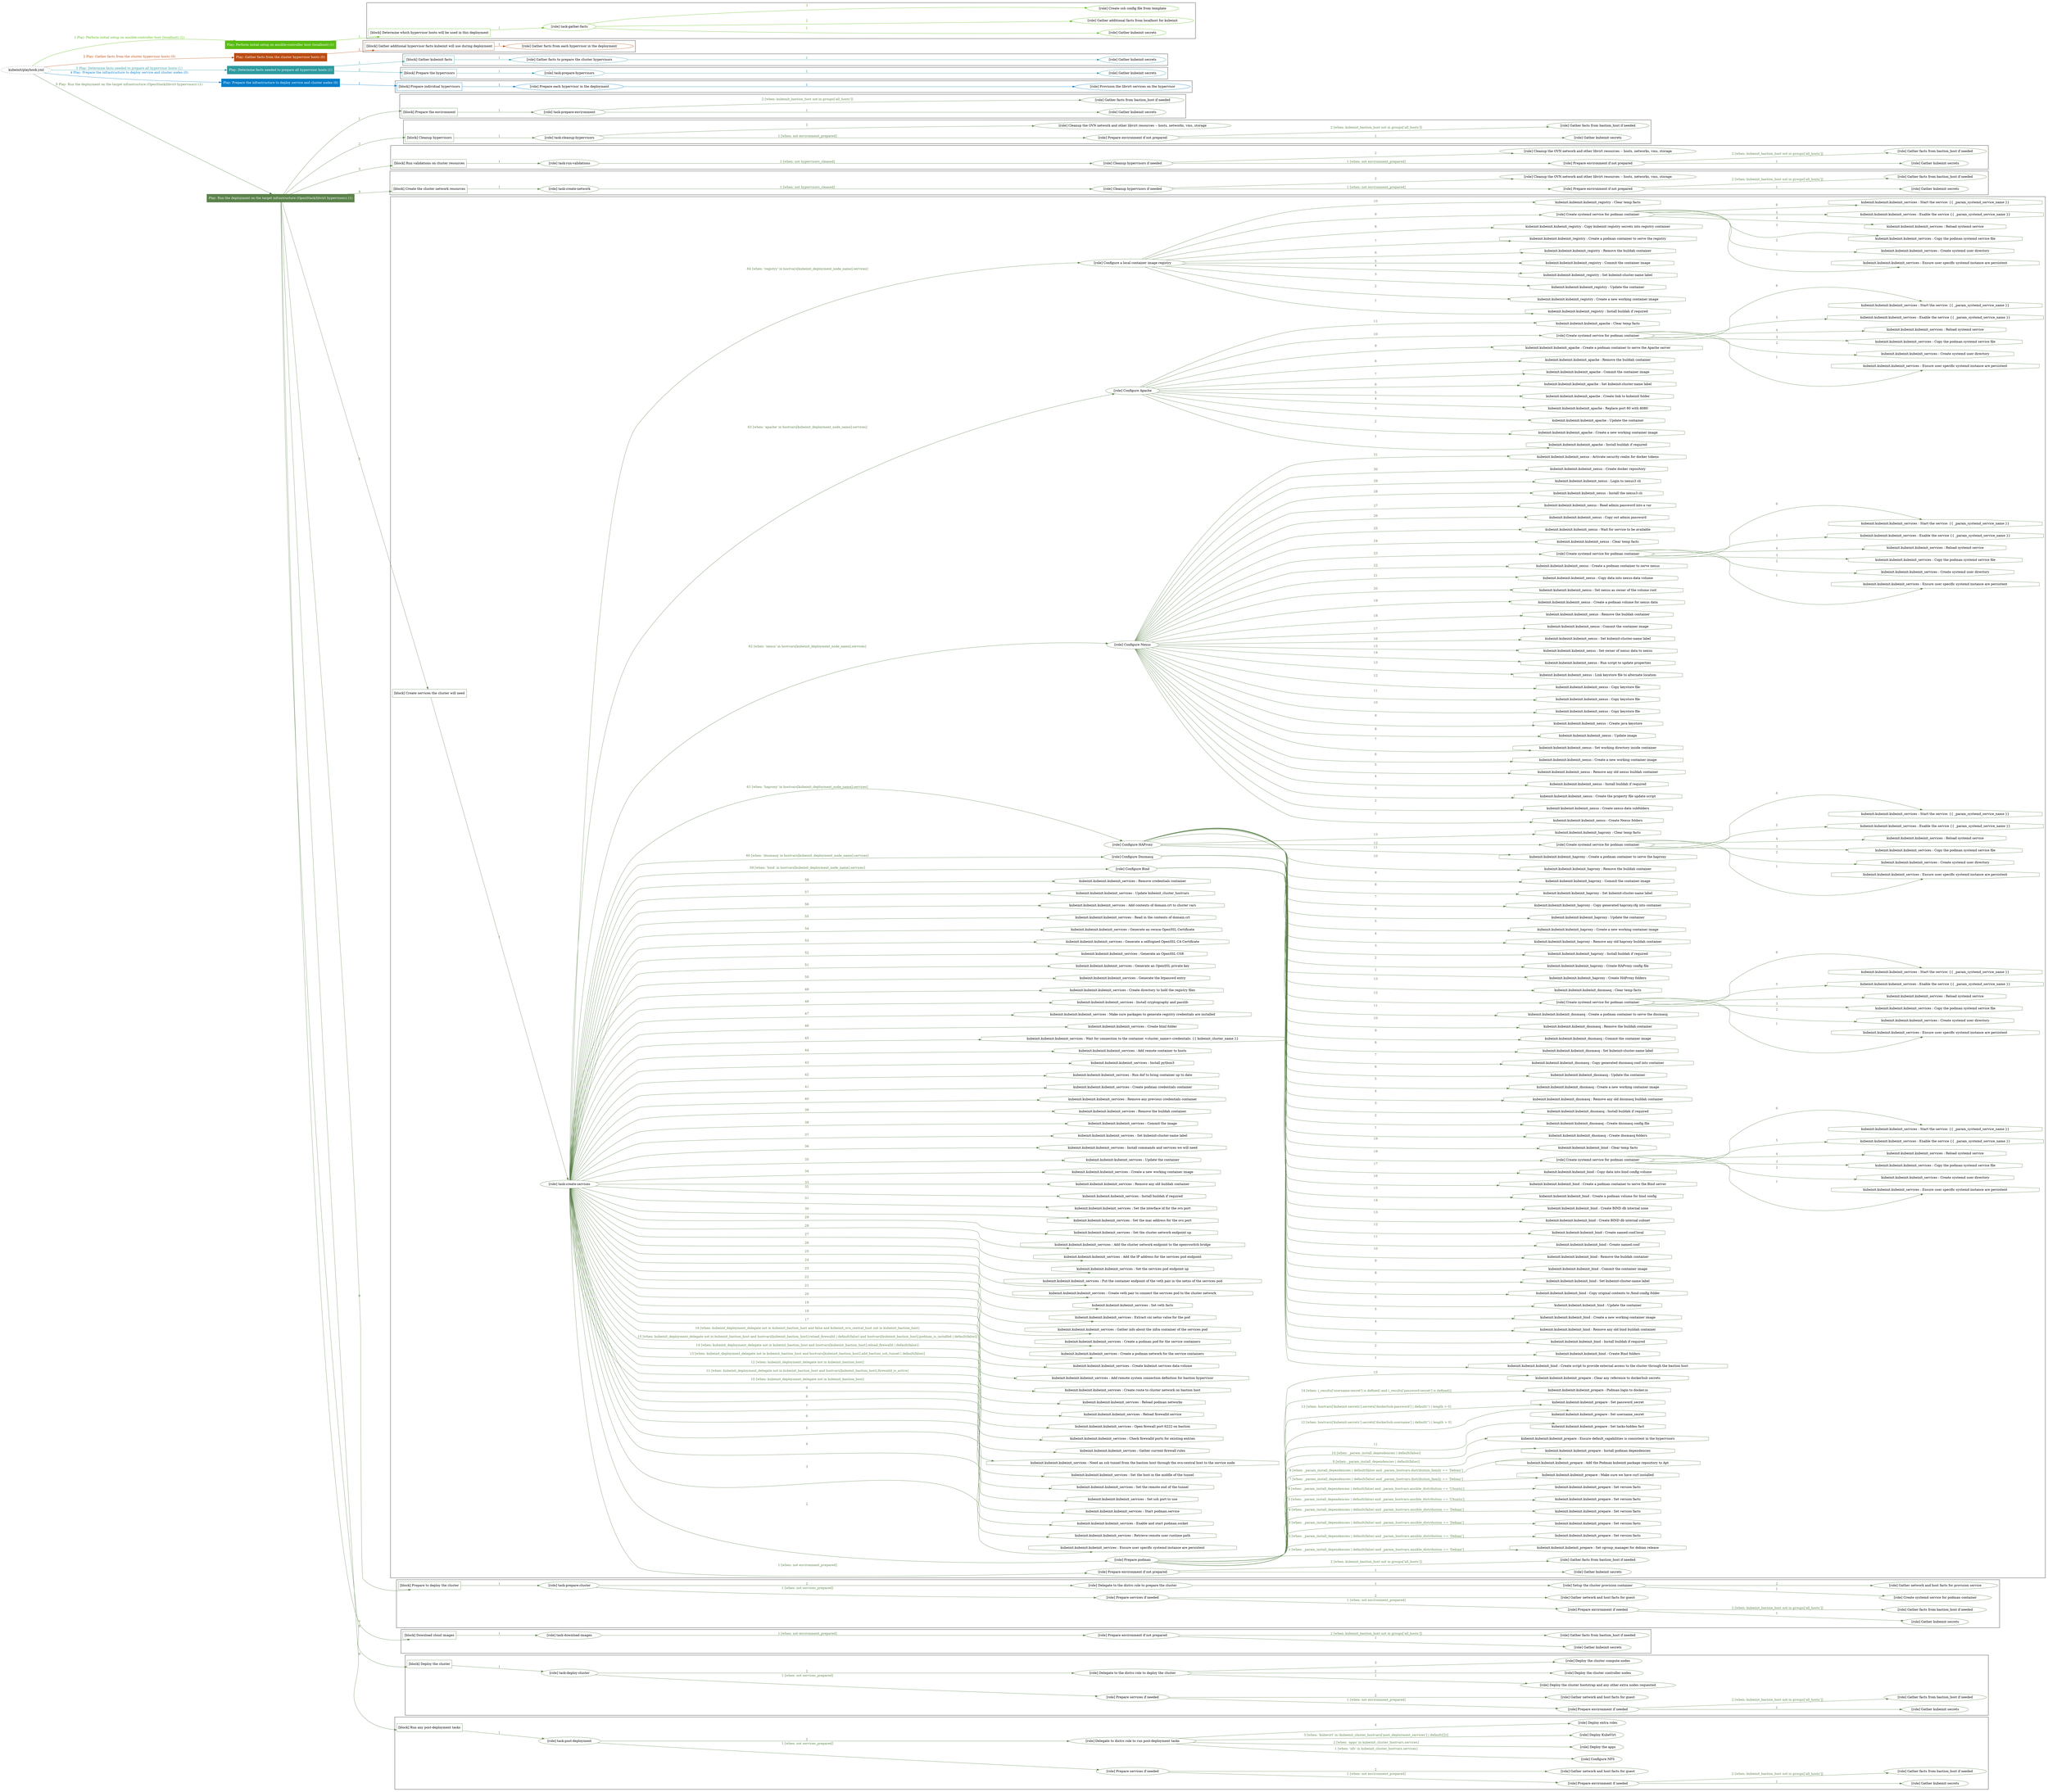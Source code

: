 digraph {
	graph [concentrate=true ordering=in rankdir=LR ratio=fill]
	edge [esep=5 sep=10]
	"kubeinit/playbook.yml" [URL="/home/runner/work/kubeinit/kubeinit/kubeinit/playbook.yml" id=playbook_f3ecb5da style=dotted]
	"kubeinit/playbook.yml" -> play_ba1844cd [label="1 Play: Perform initial setup on ansible-controller host (localhost) (1)" color="#58bc10" fontcolor="#58bc10" id=edge_play_ba1844cd labeltooltip="1 Play: Perform initial setup on ansible-controller host (localhost) (1)" tooltip="1 Play: Perform initial setup on ansible-controller host (localhost) (1)"]
	subgraph "Play: Perform initial setup on ansible-controller host (localhost) (1)" {
		play_ba1844cd [label="Play: Perform initial setup on ansible-controller host (localhost) (1)" URL="/home/runner/work/kubeinit/kubeinit/kubeinit/playbook.yml" color="#58bc10" fontcolor="#ffffff" id=play_ba1844cd shape=box style=filled tooltip=localhost]
		play_ba1844cd -> block_55d9f2d0 [label=1 color="#58bc10" fontcolor="#58bc10" id=edge_block_55d9f2d0 labeltooltip=1 tooltip=1]
		subgraph cluster_block_55d9f2d0 {
			block_55d9f2d0 [label="[block] Determine which hypervisor hosts will be used in this deployment" URL="/home/runner/work/kubeinit/kubeinit/kubeinit/playbook.yml" color="#58bc10" id=block_55d9f2d0 labeltooltip="Determine which hypervisor hosts will be used in this deployment" shape=box tooltip="Determine which hypervisor hosts will be used in this deployment"]
			block_55d9f2d0 -> role_bb0ad78b [label="1 " color="#58bc10" fontcolor="#58bc10" id=edge_role_bb0ad78b labeltooltip="1 " tooltip="1 "]
			subgraph "task-gather-facts" {
				role_bb0ad78b [label="[role] task-gather-facts" URL="/home/runner/work/kubeinit/kubeinit/kubeinit/playbook.yml" color="#58bc10" id=role_bb0ad78b tooltip="task-gather-facts"]
				role_bb0ad78b -> role_ec551a62 [label="1 " color="#58bc10" fontcolor="#58bc10" id=edge_role_ec551a62 labeltooltip="1 " tooltip="1 "]
				subgraph "Gather kubeinit secrets" {
					role_ec551a62 [label="[role] Gather kubeinit secrets" URL="/home/runner/.ansible/collections/ansible_collections/kubeinit/kubeinit/roles/kubeinit_prepare/tasks/build_hypervisors_group.yml" color="#58bc10" id=role_ec551a62 tooltip="Gather kubeinit secrets"]
				}
				role_bb0ad78b -> role_30e26eec [label="2 " color="#58bc10" fontcolor="#58bc10" id=edge_role_30e26eec labeltooltip="2 " tooltip="2 "]
				subgraph "Gather additional facts from localhost for kubeinit" {
					role_30e26eec [label="[role] Gather additional facts from localhost for kubeinit" URL="/home/runner/.ansible/collections/ansible_collections/kubeinit/kubeinit/roles/kubeinit_prepare/tasks/build_hypervisors_group.yml" color="#58bc10" id=role_30e26eec tooltip="Gather additional facts from localhost for kubeinit"]
				}
				role_bb0ad78b -> role_7c99381f [label="3 " color="#58bc10" fontcolor="#58bc10" id=edge_role_7c99381f labeltooltip="3 " tooltip="3 "]
				subgraph "Create ssh config file from template" {
					role_7c99381f [label="[role] Create ssh config file from template" URL="/home/runner/.ansible/collections/ansible_collections/kubeinit/kubeinit/roles/kubeinit_prepare/tasks/build_hypervisors_group.yml" color="#58bc10" id=role_7c99381f tooltip="Create ssh config file from template"]
				}
			}
		}
	}
	"kubeinit/playbook.yml" -> play_aac66a51 [label="2 Play: Gather facts from the cluster hypervisor hosts (0)" color="#b94c13" fontcolor="#b94c13" id=edge_play_aac66a51 labeltooltip="2 Play: Gather facts from the cluster hypervisor hosts (0)" tooltip="2 Play: Gather facts from the cluster hypervisor hosts (0)"]
	subgraph "Play: Gather facts from the cluster hypervisor hosts (0)" {
		play_aac66a51 [label="Play: Gather facts from the cluster hypervisor hosts (0)" URL="/home/runner/work/kubeinit/kubeinit/kubeinit/playbook.yml" color="#b94c13" fontcolor="#ffffff" id=play_aac66a51 shape=box style=filled tooltip="Play: Gather facts from the cluster hypervisor hosts (0)"]
		play_aac66a51 -> block_784b305d [label=1 color="#b94c13" fontcolor="#b94c13" id=edge_block_784b305d labeltooltip=1 tooltip=1]
		subgraph cluster_block_784b305d {
			block_784b305d [label="[block] Gather additional hypervisor facts kubeinit will use during deployment" URL="/home/runner/work/kubeinit/kubeinit/kubeinit/playbook.yml" color="#b94c13" id=block_784b305d labeltooltip="Gather additional hypervisor facts kubeinit will use during deployment" shape=box tooltip="Gather additional hypervisor facts kubeinit will use during deployment"]
			block_784b305d -> role_f962be45 [label="1 " color="#b94c13" fontcolor="#b94c13" id=edge_role_f962be45 labeltooltip="1 " tooltip="1 "]
			subgraph "Gather facts from each hypervisor in the deployment" {
				role_f962be45 [label="[role] Gather facts from each hypervisor in the deployment" URL="/home/runner/work/kubeinit/kubeinit/kubeinit/playbook.yml" color="#b94c13" id=role_f962be45 tooltip="Gather facts from each hypervisor in the deployment"]
			}
		}
	}
	"kubeinit/playbook.yml" -> play_e65ce0d0 [label="3 Play: Determine facts needed to prepare all hypervisor hosts (1)" color="#2c9ba0" fontcolor="#2c9ba0" id=edge_play_e65ce0d0 labeltooltip="3 Play: Determine facts needed to prepare all hypervisor hosts (1)" tooltip="3 Play: Determine facts needed to prepare all hypervisor hosts (1)"]
	subgraph "Play: Determine facts needed to prepare all hypervisor hosts (1)" {
		play_e65ce0d0 [label="Play: Determine facts needed to prepare all hypervisor hosts (1)" URL="/home/runner/work/kubeinit/kubeinit/kubeinit/playbook.yml" color="#2c9ba0" fontcolor="#ffffff" id=play_e65ce0d0 shape=box style=filled tooltip=localhost]
		play_e65ce0d0 -> block_8d003860 [label=1 color="#2c9ba0" fontcolor="#2c9ba0" id=edge_block_8d003860 labeltooltip=1 tooltip=1]
		subgraph cluster_block_8d003860 {
			block_8d003860 [label="[block] Gather kubeinit facts" URL="/home/runner/work/kubeinit/kubeinit/kubeinit/playbook.yml" color="#2c9ba0" id=block_8d003860 labeltooltip="Gather kubeinit facts" shape=box tooltip="Gather kubeinit facts"]
			block_8d003860 -> role_3dfb1881 [label="1 " color="#2c9ba0" fontcolor="#2c9ba0" id=edge_role_3dfb1881 labeltooltip="1 " tooltip="1 "]
			subgraph "Gather facts to prepare the cluster hypervisors" {
				role_3dfb1881 [label="[role] Gather facts to prepare the cluster hypervisors" URL="/home/runner/work/kubeinit/kubeinit/kubeinit/playbook.yml" color="#2c9ba0" id=role_3dfb1881 tooltip="Gather facts to prepare the cluster hypervisors"]
				role_3dfb1881 -> role_d008bf4f [label="1 " color="#2c9ba0" fontcolor="#2c9ba0" id=edge_role_d008bf4f labeltooltip="1 " tooltip="1 "]
				subgraph "Gather kubeinit secrets" {
					role_d008bf4f [label="[role] Gather kubeinit secrets" URL="/home/runner/.ansible/collections/ansible_collections/kubeinit/kubeinit/roles/kubeinit_prepare/tasks/gather_kubeinit_facts.yml" color="#2c9ba0" id=role_d008bf4f tooltip="Gather kubeinit secrets"]
				}
			}
		}
		play_e65ce0d0 -> block_d05bc6b2 [label=2 color="#2c9ba0" fontcolor="#2c9ba0" id=edge_block_d05bc6b2 labeltooltip=2 tooltip=2]
		subgraph cluster_block_d05bc6b2 {
			block_d05bc6b2 [label="[block] Prepare the hypervisors" URL="/home/runner/work/kubeinit/kubeinit/kubeinit/playbook.yml" color="#2c9ba0" id=block_d05bc6b2 labeltooltip="Prepare the hypervisors" shape=box tooltip="Prepare the hypervisors"]
			block_d05bc6b2 -> role_09985acd [label="1 " color="#2c9ba0" fontcolor="#2c9ba0" id=edge_role_09985acd labeltooltip="1 " tooltip="1 "]
			subgraph "task-prepare-hypervisors" {
				role_09985acd [label="[role] task-prepare-hypervisors" URL="/home/runner/work/kubeinit/kubeinit/kubeinit/playbook.yml" color="#2c9ba0" id=role_09985acd tooltip="task-prepare-hypervisors"]
				role_09985acd -> role_5d8375f7 [label="1 " color="#2c9ba0" fontcolor="#2c9ba0" id=edge_role_5d8375f7 labeltooltip="1 " tooltip="1 "]
				subgraph "Gather kubeinit secrets" {
					role_5d8375f7 [label="[role] Gather kubeinit secrets" URL="/home/runner/.ansible/collections/ansible_collections/kubeinit/kubeinit/roles/kubeinit_prepare/tasks/gather_kubeinit_facts.yml" color="#2c9ba0" id=role_5d8375f7 tooltip="Gather kubeinit secrets"]
				}
			}
		}
	}
	"kubeinit/playbook.yml" -> play_f816739b [label="4 Play: Prepare the infrastructure to deploy service and cluster nodes (0)" color="#047cc8" fontcolor="#047cc8" id=edge_play_f816739b labeltooltip="4 Play: Prepare the infrastructure to deploy service and cluster nodes (0)" tooltip="4 Play: Prepare the infrastructure to deploy service and cluster nodes (0)"]
	subgraph "Play: Prepare the infrastructure to deploy service and cluster nodes (0)" {
		play_f816739b [label="Play: Prepare the infrastructure to deploy service and cluster nodes (0)" URL="/home/runner/work/kubeinit/kubeinit/kubeinit/playbook.yml" color="#047cc8" fontcolor="#ffffff" id=play_f816739b shape=box style=filled tooltip="Play: Prepare the infrastructure to deploy service and cluster nodes (0)"]
		play_f816739b -> block_e0a82bf6 [label=1 color="#047cc8" fontcolor="#047cc8" id=edge_block_e0a82bf6 labeltooltip=1 tooltip=1]
		subgraph cluster_block_e0a82bf6 {
			block_e0a82bf6 [label="[block] Prepare individual hypervisors" URL="/home/runner/work/kubeinit/kubeinit/kubeinit/playbook.yml" color="#047cc8" id=block_e0a82bf6 labeltooltip="Prepare individual hypervisors" shape=box tooltip="Prepare individual hypervisors"]
			block_e0a82bf6 -> role_896f7e38 [label="1 " color="#047cc8" fontcolor="#047cc8" id=edge_role_896f7e38 labeltooltip="1 " tooltip="1 "]
			subgraph "Prepare each hypervisor in the deployment" {
				role_896f7e38 [label="[role] Prepare each hypervisor in the deployment" URL="/home/runner/work/kubeinit/kubeinit/kubeinit/playbook.yml" color="#047cc8" id=role_896f7e38 tooltip="Prepare each hypervisor in the deployment"]
				role_896f7e38 -> role_16de2e10 [label="1 " color="#047cc8" fontcolor="#047cc8" id=edge_role_16de2e10 labeltooltip="1 " tooltip="1 "]
				subgraph "Provision the libvirt services on the hypervisor" {
					role_16de2e10 [label="[role] Provision the libvirt services on the hypervisor" URL="/home/runner/.ansible/collections/ansible_collections/kubeinit/kubeinit/roles/kubeinit_prepare/tasks/prepare_hypervisor.yml" color="#047cc8" id=role_16de2e10 tooltip="Provision the libvirt services on the hypervisor"]
				}
			}
		}
	}
	"kubeinit/playbook.yml" -> play_00f6f1e3 [label="5 Play: Run the deployment on the target infrastructure (OpenStack/libvirt hypervisors) (1)" color="#5b824a" fontcolor="#5b824a" id=edge_play_00f6f1e3 labeltooltip="5 Play: Run the deployment on the target infrastructure (OpenStack/libvirt hypervisors) (1)" tooltip="5 Play: Run the deployment on the target infrastructure (OpenStack/libvirt hypervisors) (1)"]
	subgraph "Play: Run the deployment on the target infrastructure (OpenStack/libvirt hypervisors) (1)" {
		play_00f6f1e3 [label="Play: Run the deployment on the target infrastructure (OpenStack/libvirt hypervisors) (1)" URL="/home/runner/work/kubeinit/kubeinit/kubeinit/playbook.yml" color="#5b824a" fontcolor="#ffffff" id=play_00f6f1e3 shape=box style=filled tooltip=localhost]
		play_00f6f1e3 -> block_35ade381 [label=1 color="#5b824a" fontcolor="#5b824a" id=edge_block_35ade381 labeltooltip=1 tooltip=1]
		subgraph cluster_block_35ade381 {
			block_35ade381 [label="[block] Prepare the environment" URL="/home/runner/work/kubeinit/kubeinit/kubeinit/playbook.yml" color="#5b824a" id=block_35ade381 labeltooltip="Prepare the environment" shape=box tooltip="Prepare the environment"]
			block_35ade381 -> role_52c48f5d [label="1 " color="#5b824a" fontcolor="#5b824a" id=edge_role_52c48f5d labeltooltip="1 " tooltip="1 "]
			subgraph "task-prepare-environment" {
				role_52c48f5d [label="[role] task-prepare-environment" URL="/home/runner/work/kubeinit/kubeinit/kubeinit/playbook.yml" color="#5b824a" id=role_52c48f5d tooltip="task-prepare-environment"]
				role_52c48f5d -> role_dc53f12b [label="1 " color="#5b824a" fontcolor="#5b824a" id=edge_role_dc53f12b labeltooltip="1 " tooltip="1 "]
				subgraph "Gather kubeinit secrets" {
					role_dc53f12b [label="[role] Gather kubeinit secrets" URL="/home/runner/.ansible/collections/ansible_collections/kubeinit/kubeinit/roles/kubeinit_prepare/tasks/gather_kubeinit_facts.yml" color="#5b824a" id=role_dc53f12b tooltip="Gather kubeinit secrets"]
				}
				role_52c48f5d -> role_6bab239e [label="2 [when: kubeinit_bastion_host not in groups['all_hosts']]" color="#5b824a" fontcolor="#5b824a" id=edge_role_6bab239e labeltooltip="2 [when: kubeinit_bastion_host not in groups['all_hosts']]" tooltip="2 [when: kubeinit_bastion_host not in groups['all_hosts']]"]
				subgraph "Gather facts from bastion_host if needed" {
					role_6bab239e [label="[role] Gather facts from bastion_host if needed" URL="/home/runner/.ansible/collections/ansible_collections/kubeinit/kubeinit/roles/kubeinit_prepare/tasks/main.yml" color="#5b824a" id=role_6bab239e tooltip="Gather facts from bastion_host if needed"]
				}
			}
		}
		play_00f6f1e3 -> block_ff619f31 [label=2 color="#5b824a" fontcolor="#5b824a" id=edge_block_ff619f31 labeltooltip=2 tooltip=2]
		subgraph cluster_block_ff619f31 {
			block_ff619f31 [label="[block] Cleanup hypervisors" URL="/home/runner/work/kubeinit/kubeinit/kubeinit/playbook.yml" color="#5b824a" id=block_ff619f31 labeltooltip="Cleanup hypervisors" shape=box tooltip="Cleanup hypervisors"]
			block_ff619f31 -> role_7534ea60 [label="1 " color="#5b824a" fontcolor="#5b824a" id=edge_role_7534ea60 labeltooltip="1 " tooltip="1 "]
			subgraph "task-cleanup-hypervisors" {
				role_7534ea60 [label="[role] task-cleanup-hypervisors" URL="/home/runner/work/kubeinit/kubeinit/kubeinit/playbook.yml" color="#5b824a" id=role_7534ea60 tooltip="task-cleanup-hypervisors"]
				role_7534ea60 -> role_9f830a1a [label="1 [when: not environment_prepared]" color="#5b824a" fontcolor="#5b824a" id=edge_role_9f830a1a labeltooltip="1 [when: not environment_prepared]" tooltip="1 [when: not environment_prepared]"]
				subgraph "Prepare environment if not prepared" {
					role_9f830a1a [label="[role] Prepare environment if not prepared" URL="/home/runner/.ansible/collections/ansible_collections/kubeinit/kubeinit/roles/kubeinit_libvirt/tasks/cleanup_hypervisors.yml" color="#5b824a" id=role_9f830a1a tooltip="Prepare environment if not prepared"]
					role_9f830a1a -> role_6483781c [label="1 " color="#5b824a" fontcolor="#5b824a" id=edge_role_6483781c labeltooltip="1 " tooltip="1 "]
					subgraph "Gather kubeinit secrets" {
						role_6483781c [label="[role] Gather kubeinit secrets" URL="/home/runner/.ansible/collections/ansible_collections/kubeinit/kubeinit/roles/kubeinit_prepare/tasks/gather_kubeinit_facts.yml" color="#5b824a" id=role_6483781c tooltip="Gather kubeinit secrets"]
					}
					role_9f830a1a -> role_aab54fc8 [label="2 [when: kubeinit_bastion_host not in groups['all_hosts']]" color="#5b824a" fontcolor="#5b824a" id=edge_role_aab54fc8 labeltooltip="2 [when: kubeinit_bastion_host not in groups['all_hosts']]" tooltip="2 [when: kubeinit_bastion_host not in groups['all_hosts']]"]
					subgraph "Gather facts from bastion_host if needed" {
						role_aab54fc8 [label="[role] Gather facts from bastion_host if needed" URL="/home/runner/.ansible/collections/ansible_collections/kubeinit/kubeinit/roles/kubeinit_prepare/tasks/main.yml" color="#5b824a" id=role_aab54fc8 tooltip="Gather facts from bastion_host if needed"]
					}
				}
				role_7534ea60 -> role_9540fe93 [label="2 " color="#5b824a" fontcolor="#5b824a" id=edge_role_9540fe93 labeltooltip="2 " tooltip="2 "]
				subgraph "Cleanup the OVN network and other libvirt resources -- hosts, networks, vms, storage" {
					role_9540fe93 [label="[role] Cleanup the OVN network and other libvirt resources -- hosts, networks, vms, storage" URL="/home/runner/.ansible/collections/ansible_collections/kubeinit/kubeinit/roles/kubeinit_libvirt/tasks/cleanup_hypervisors.yml" color="#5b824a" id=role_9540fe93 tooltip="Cleanup the OVN network and other libvirt resources -- hosts, networks, vms, storage"]
				}
			}
		}
		play_00f6f1e3 -> block_500ee8bb [label=3 color="#5b824a" fontcolor="#5b824a" id=edge_block_500ee8bb labeltooltip=3 tooltip=3]
		subgraph cluster_block_500ee8bb {
			block_500ee8bb [label="[block] Run validations on cluster resources" URL="/home/runner/work/kubeinit/kubeinit/kubeinit/playbook.yml" color="#5b824a" id=block_500ee8bb labeltooltip="Run validations on cluster resources" shape=box tooltip="Run validations on cluster resources"]
			block_500ee8bb -> role_b119bdce [label="1 " color="#5b824a" fontcolor="#5b824a" id=edge_role_b119bdce labeltooltip="1 " tooltip="1 "]
			subgraph "task-run-validations" {
				role_b119bdce [label="[role] task-run-validations" URL="/home/runner/work/kubeinit/kubeinit/kubeinit/playbook.yml" color="#5b824a" id=role_b119bdce tooltip="task-run-validations"]
				role_b119bdce -> role_37fc0ad4 [label="1 [when: not hypervisors_cleaned]" color="#5b824a" fontcolor="#5b824a" id=edge_role_37fc0ad4 labeltooltip="1 [when: not hypervisors_cleaned]" tooltip="1 [when: not hypervisors_cleaned]"]
				subgraph "Cleanup hypervisors if needed" {
					role_37fc0ad4 [label="[role] Cleanup hypervisors if needed" URL="/home/runner/.ansible/collections/ansible_collections/kubeinit/kubeinit/roles/kubeinit_validations/tasks/main.yml" color="#5b824a" id=role_37fc0ad4 tooltip="Cleanup hypervisors if needed"]
					role_37fc0ad4 -> role_b77c5bd3 [label="1 [when: not environment_prepared]" color="#5b824a" fontcolor="#5b824a" id=edge_role_b77c5bd3 labeltooltip="1 [when: not environment_prepared]" tooltip="1 [when: not environment_prepared]"]
					subgraph "Prepare environment if not prepared" {
						role_b77c5bd3 [label="[role] Prepare environment if not prepared" URL="/home/runner/.ansible/collections/ansible_collections/kubeinit/kubeinit/roles/kubeinit_libvirt/tasks/cleanup_hypervisors.yml" color="#5b824a" id=role_b77c5bd3 tooltip="Prepare environment if not prepared"]
						role_b77c5bd3 -> role_6a15dfe8 [label="1 " color="#5b824a" fontcolor="#5b824a" id=edge_role_6a15dfe8 labeltooltip="1 " tooltip="1 "]
						subgraph "Gather kubeinit secrets" {
							role_6a15dfe8 [label="[role] Gather kubeinit secrets" URL="/home/runner/.ansible/collections/ansible_collections/kubeinit/kubeinit/roles/kubeinit_prepare/tasks/gather_kubeinit_facts.yml" color="#5b824a" id=role_6a15dfe8 tooltip="Gather kubeinit secrets"]
						}
						role_b77c5bd3 -> role_e2122c2d [label="2 [when: kubeinit_bastion_host not in groups['all_hosts']]" color="#5b824a" fontcolor="#5b824a" id=edge_role_e2122c2d labeltooltip="2 [when: kubeinit_bastion_host not in groups['all_hosts']]" tooltip="2 [when: kubeinit_bastion_host not in groups['all_hosts']]"]
						subgraph "Gather facts from bastion_host if needed" {
							role_e2122c2d [label="[role] Gather facts from bastion_host if needed" URL="/home/runner/.ansible/collections/ansible_collections/kubeinit/kubeinit/roles/kubeinit_prepare/tasks/main.yml" color="#5b824a" id=role_e2122c2d tooltip="Gather facts from bastion_host if needed"]
						}
					}
					role_37fc0ad4 -> role_ef65ba5e [label="2 " color="#5b824a" fontcolor="#5b824a" id=edge_role_ef65ba5e labeltooltip="2 " tooltip="2 "]
					subgraph "Cleanup the OVN network and other libvirt resources -- hosts, networks, vms, storage" {
						role_ef65ba5e [label="[role] Cleanup the OVN network and other libvirt resources -- hosts, networks, vms, storage" URL="/home/runner/.ansible/collections/ansible_collections/kubeinit/kubeinit/roles/kubeinit_libvirt/tasks/cleanup_hypervisors.yml" color="#5b824a" id=role_ef65ba5e tooltip="Cleanup the OVN network and other libvirt resources -- hosts, networks, vms, storage"]
					}
				}
			}
		}
		play_00f6f1e3 -> block_9aab3b07 [label=4 color="#5b824a" fontcolor="#5b824a" id=edge_block_9aab3b07 labeltooltip=4 tooltip=4]
		subgraph cluster_block_9aab3b07 {
			block_9aab3b07 [label="[block] Create the cluster network resources" URL="/home/runner/work/kubeinit/kubeinit/kubeinit/playbook.yml" color="#5b824a" id=block_9aab3b07 labeltooltip="Create the cluster network resources" shape=box tooltip="Create the cluster network resources"]
			block_9aab3b07 -> role_e0777dcf [label="1 " color="#5b824a" fontcolor="#5b824a" id=edge_role_e0777dcf labeltooltip="1 " tooltip="1 "]
			subgraph "task-create-network" {
				role_e0777dcf [label="[role] task-create-network" URL="/home/runner/work/kubeinit/kubeinit/kubeinit/playbook.yml" color="#5b824a" id=role_e0777dcf tooltip="task-create-network"]
				role_e0777dcf -> role_c54bc033 [label="1 [when: not hypervisors_cleaned]" color="#5b824a" fontcolor="#5b824a" id=edge_role_c54bc033 labeltooltip="1 [when: not hypervisors_cleaned]" tooltip="1 [when: not hypervisors_cleaned]"]
				subgraph "Cleanup hypervisors if needed" {
					role_c54bc033 [label="[role] Cleanup hypervisors if needed" URL="/home/runner/.ansible/collections/ansible_collections/kubeinit/kubeinit/roles/kubeinit_libvirt/tasks/create_network.yml" color="#5b824a" id=role_c54bc033 tooltip="Cleanup hypervisors if needed"]
					role_c54bc033 -> role_fe66851a [label="1 [when: not environment_prepared]" color="#5b824a" fontcolor="#5b824a" id=edge_role_fe66851a labeltooltip="1 [when: not environment_prepared]" tooltip="1 [when: not environment_prepared]"]
					subgraph "Prepare environment if not prepared" {
						role_fe66851a [label="[role] Prepare environment if not prepared" URL="/home/runner/.ansible/collections/ansible_collections/kubeinit/kubeinit/roles/kubeinit_libvirt/tasks/cleanup_hypervisors.yml" color="#5b824a" id=role_fe66851a tooltip="Prepare environment if not prepared"]
						role_fe66851a -> role_3a8c1fb3 [label="1 " color="#5b824a" fontcolor="#5b824a" id=edge_role_3a8c1fb3 labeltooltip="1 " tooltip="1 "]
						subgraph "Gather kubeinit secrets" {
							role_3a8c1fb3 [label="[role] Gather kubeinit secrets" URL="/home/runner/.ansible/collections/ansible_collections/kubeinit/kubeinit/roles/kubeinit_prepare/tasks/gather_kubeinit_facts.yml" color="#5b824a" id=role_3a8c1fb3 tooltip="Gather kubeinit secrets"]
						}
						role_fe66851a -> role_bef349ba [label="2 [when: kubeinit_bastion_host not in groups['all_hosts']]" color="#5b824a" fontcolor="#5b824a" id=edge_role_bef349ba labeltooltip="2 [when: kubeinit_bastion_host not in groups['all_hosts']]" tooltip="2 [when: kubeinit_bastion_host not in groups['all_hosts']]"]
						subgraph "Gather facts from bastion_host if needed" {
							role_bef349ba [label="[role] Gather facts from bastion_host if needed" URL="/home/runner/.ansible/collections/ansible_collections/kubeinit/kubeinit/roles/kubeinit_prepare/tasks/main.yml" color="#5b824a" id=role_bef349ba tooltip="Gather facts from bastion_host if needed"]
						}
					}
					role_c54bc033 -> role_baabb218 [label="2 " color="#5b824a" fontcolor="#5b824a" id=edge_role_baabb218 labeltooltip="2 " tooltip="2 "]
					subgraph "Cleanup the OVN network and other libvirt resources -- hosts, networks, vms, storage" {
						role_baabb218 [label="[role] Cleanup the OVN network and other libvirt resources -- hosts, networks, vms, storage" URL="/home/runner/.ansible/collections/ansible_collections/kubeinit/kubeinit/roles/kubeinit_libvirt/tasks/cleanup_hypervisors.yml" color="#5b824a" id=role_baabb218 tooltip="Cleanup the OVN network and other libvirt resources -- hosts, networks, vms, storage"]
					}
				}
			}
		}
		play_00f6f1e3 -> block_82943b5d [label=5 color="#5b824a" fontcolor="#5b824a" id=edge_block_82943b5d labeltooltip=5 tooltip=5]
		subgraph cluster_block_82943b5d {
			block_82943b5d [label="[block] Create services the cluster will need" URL="/home/runner/work/kubeinit/kubeinit/kubeinit/playbook.yml" color="#5b824a" id=block_82943b5d labeltooltip="Create services the cluster will need" shape=box tooltip="Create services the cluster will need"]
			block_82943b5d -> role_85a10d7a [label="1 " color="#5b824a" fontcolor="#5b824a" id=edge_role_85a10d7a labeltooltip="1 " tooltip="1 "]
			subgraph "task-create-services" {
				role_85a10d7a [label="[role] task-create-services" URL="/home/runner/work/kubeinit/kubeinit/kubeinit/playbook.yml" color="#5b824a" id=role_85a10d7a tooltip="task-create-services"]
				role_85a10d7a -> role_32c51f46 [label="1 [when: not environment_prepared]" color="#5b824a" fontcolor="#5b824a" id=edge_role_32c51f46 labeltooltip="1 [when: not environment_prepared]" tooltip="1 [when: not environment_prepared]"]
				subgraph "Prepare environment if not prepared" {
					role_32c51f46 [label="[role] Prepare environment if not prepared" URL="/home/runner/.ansible/collections/ansible_collections/kubeinit/kubeinit/roles/kubeinit_services/tasks/main.yml" color="#5b824a" id=role_32c51f46 tooltip="Prepare environment if not prepared"]
					role_32c51f46 -> role_b9a865dc [label="1 " color="#5b824a" fontcolor="#5b824a" id=edge_role_b9a865dc labeltooltip="1 " tooltip="1 "]
					subgraph "Gather kubeinit secrets" {
						role_b9a865dc [label="[role] Gather kubeinit secrets" URL="/home/runner/.ansible/collections/ansible_collections/kubeinit/kubeinit/roles/kubeinit_prepare/tasks/gather_kubeinit_facts.yml" color="#5b824a" id=role_b9a865dc tooltip="Gather kubeinit secrets"]
					}
					role_32c51f46 -> role_ce89292a [label="2 [when: kubeinit_bastion_host not in groups['all_hosts']]" color="#5b824a" fontcolor="#5b824a" id=edge_role_ce89292a labeltooltip="2 [when: kubeinit_bastion_host not in groups['all_hosts']]" tooltip="2 [when: kubeinit_bastion_host not in groups['all_hosts']]"]
					subgraph "Gather facts from bastion_host if needed" {
						role_ce89292a [label="[role] Gather facts from bastion_host if needed" URL="/home/runner/.ansible/collections/ansible_collections/kubeinit/kubeinit/roles/kubeinit_prepare/tasks/main.yml" color="#5b824a" id=role_ce89292a tooltip="Gather facts from bastion_host if needed"]
					}
				}
				role_85a10d7a -> role_d7ef909f [label="2 " color="#5b824a" fontcolor="#5b824a" id=edge_role_d7ef909f labeltooltip="2 " tooltip="2 "]
				subgraph "Prepare podman" {
					role_d7ef909f [label="[role] Prepare podman" URL="/home/runner/.ansible/collections/ansible_collections/kubeinit/kubeinit/roles/kubeinit_services/tasks/00_create_service_pod.yml" color="#5b824a" id=role_d7ef909f tooltip="Prepare podman"]
					task_3e17e900 [label="kubeinit.kubeinit.kubeinit_prepare : Set cgroup_manager for debian release" URL="/home/runner/.ansible/collections/ansible_collections/kubeinit/kubeinit/roles/kubeinit_prepare/tasks/prepare_podman.yml" color="#5b824a" id=task_3e17e900 shape=octagon tooltip="kubeinit.kubeinit.kubeinit_prepare : Set cgroup_manager for debian release"]
					role_d7ef909f -> task_3e17e900 [label="1 [when: _param_install_dependencies | default(false) and _param_hostvars.ansible_distribution == 'Debian']" color="#5b824a" fontcolor="#5b824a" id=edge_task_3e17e900 labeltooltip="1 [when: _param_install_dependencies | default(false) and _param_hostvars.ansible_distribution == 'Debian']" tooltip="1 [when: _param_install_dependencies | default(false) and _param_hostvars.ansible_distribution == 'Debian']"]
					task_87870c83 [label="kubeinit.kubeinit.kubeinit_prepare : Set version facts" URL="/home/runner/.ansible/collections/ansible_collections/kubeinit/kubeinit/roles/kubeinit_prepare/tasks/prepare_podman.yml" color="#5b824a" id=task_87870c83 shape=octagon tooltip="kubeinit.kubeinit.kubeinit_prepare : Set version facts"]
					role_d7ef909f -> task_87870c83 [label="2 [when: _param_install_dependencies | default(false) and _param_hostvars.ansible_distribution == 'Debian']" color="#5b824a" fontcolor="#5b824a" id=edge_task_87870c83 labeltooltip="2 [when: _param_install_dependencies | default(false) and _param_hostvars.ansible_distribution == 'Debian']" tooltip="2 [when: _param_install_dependencies | default(false) and _param_hostvars.ansible_distribution == 'Debian']"]
					task_bd938504 [label="kubeinit.kubeinit.kubeinit_prepare : Set version facts" URL="/home/runner/.ansible/collections/ansible_collections/kubeinit/kubeinit/roles/kubeinit_prepare/tasks/prepare_podman.yml" color="#5b824a" id=task_bd938504 shape=octagon tooltip="kubeinit.kubeinit.kubeinit_prepare : Set version facts"]
					role_d7ef909f -> task_bd938504 [label="3 [when: _param_install_dependencies | default(false) and _param_hostvars.ansible_distribution == 'Debian']" color="#5b824a" fontcolor="#5b824a" id=edge_task_bd938504 labeltooltip="3 [when: _param_install_dependencies | default(false) and _param_hostvars.ansible_distribution == 'Debian']" tooltip="3 [when: _param_install_dependencies | default(false) and _param_hostvars.ansible_distribution == 'Debian']"]
					task_c7b5a252 [label="kubeinit.kubeinit.kubeinit_prepare : Set version facts" URL="/home/runner/.ansible/collections/ansible_collections/kubeinit/kubeinit/roles/kubeinit_prepare/tasks/prepare_podman.yml" color="#5b824a" id=task_c7b5a252 shape=octagon tooltip="kubeinit.kubeinit.kubeinit_prepare : Set version facts"]
					role_d7ef909f -> task_c7b5a252 [label="4 [when: _param_install_dependencies | default(false) and _param_hostvars.ansible_distribution == 'Debian']" color="#5b824a" fontcolor="#5b824a" id=edge_task_c7b5a252 labeltooltip="4 [when: _param_install_dependencies | default(false) and _param_hostvars.ansible_distribution == 'Debian']" tooltip="4 [when: _param_install_dependencies | default(false) and _param_hostvars.ansible_distribution == 'Debian']"]
					task_0f75cde1 [label="kubeinit.kubeinit.kubeinit_prepare : Set version facts" URL="/home/runner/.ansible/collections/ansible_collections/kubeinit/kubeinit/roles/kubeinit_prepare/tasks/prepare_podman.yml" color="#5b824a" id=task_0f75cde1 shape=octagon tooltip="kubeinit.kubeinit.kubeinit_prepare : Set version facts"]
					role_d7ef909f -> task_0f75cde1 [label="5 [when: _param_install_dependencies | default(false) and _param_hostvars.ansible_distribution == 'Ubuntu']" color="#5b824a" fontcolor="#5b824a" id=edge_task_0f75cde1 labeltooltip="5 [when: _param_install_dependencies | default(false) and _param_hostvars.ansible_distribution == 'Ubuntu']" tooltip="5 [when: _param_install_dependencies | default(false) and _param_hostvars.ansible_distribution == 'Ubuntu']"]
					task_d722372a [label="kubeinit.kubeinit.kubeinit_prepare : Set version facts" URL="/home/runner/.ansible/collections/ansible_collections/kubeinit/kubeinit/roles/kubeinit_prepare/tasks/prepare_podman.yml" color="#5b824a" id=task_d722372a shape=octagon tooltip="kubeinit.kubeinit.kubeinit_prepare : Set version facts"]
					role_d7ef909f -> task_d722372a [label="6 [when: _param_install_dependencies | default(false) and _param_hostvars.ansible_distribution == 'Ubuntu']" color="#5b824a" fontcolor="#5b824a" id=edge_task_d722372a labeltooltip="6 [when: _param_install_dependencies | default(false) and _param_hostvars.ansible_distribution == 'Ubuntu']" tooltip="6 [when: _param_install_dependencies | default(false) and _param_hostvars.ansible_distribution == 'Ubuntu']"]
					task_2d8fd4a3 [label="kubeinit.kubeinit.kubeinit_prepare : Make sure we have curl installed" URL="/home/runner/.ansible/collections/ansible_collections/kubeinit/kubeinit/roles/kubeinit_prepare/tasks/prepare_podman.yml" color="#5b824a" id=task_2d8fd4a3 shape=octagon tooltip="kubeinit.kubeinit.kubeinit_prepare : Make sure we have curl installed"]
					role_d7ef909f -> task_2d8fd4a3 [label="7 [when: _param_install_dependencies | default(false) and _param_hostvars.distribution_family == 'Debian']" color="#5b824a" fontcolor="#5b824a" id=edge_task_2d8fd4a3 labeltooltip="7 [when: _param_install_dependencies | default(false) and _param_hostvars.distribution_family == 'Debian']" tooltip="7 [when: _param_install_dependencies | default(false) and _param_hostvars.distribution_family == 'Debian']"]
					task_619c2c41 [label="kubeinit.kubeinit.kubeinit_prepare : Add the Podman kubeinit package repository to Apt" URL="/home/runner/.ansible/collections/ansible_collections/kubeinit/kubeinit/roles/kubeinit_prepare/tasks/prepare_podman.yml" color="#5b824a" id=task_619c2c41 shape=octagon tooltip="kubeinit.kubeinit.kubeinit_prepare : Add the Podman kubeinit package repository to Apt"]
					role_d7ef909f -> task_619c2c41 [label="8 [when: _param_install_dependencies | default(false) and _param_hostvars.distribution_family == 'Debian']" color="#5b824a" fontcolor="#5b824a" id=edge_task_619c2c41 labeltooltip="8 [when: _param_install_dependencies | default(false) and _param_hostvars.distribution_family == 'Debian']" tooltip="8 [when: _param_install_dependencies | default(false) and _param_hostvars.distribution_family == 'Debian']"]
					task_b047c91f [label="kubeinit.kubeinit.kubeinit_prepare : Install podman dependencies" URL="/home/runner/.ansible/collections/ansible_collections/kubeinit/kubeinit/roles/kubeinit_prepare/tasks/prepare_podman.yml" color="#5b824a" id=task_b047c91f shape=octagon tooltip="kubeinit.kubeinit.kubeinit_prepare : Install podman dependencies"]
					role_d7ef909f -> task_b047c91f [label="9 [when: _param_install_dependencies | default(false)]" color="#5b824a" fontcolor="#5b824a" id=edge_task_b047c91f labeltooltip="9 [when: _param_install_dependencies | default(false)]" tooltip="9 [when: _param_install_dependencies | default(false)]"]
					task_b7a1faaf [label="kubeinit.kubeinit.kubeinit_prepare : Ensure default_capabilities is consistent in the hypervisors" URL="/home/runner/.ansible/collections/ansible_collections/kubeinit/kubeinit/roles/kubeinit_prepare/tasks/prepare_podman.yml" color="#5b824a" id=task_b7a1faaf shape=octagon tooltip="kubeinit.kubeinit.kubeinit_prepare : Ensure default_capabilities is consistent in the hypervisors"]
					role_d7ef909f -> task_b7a1faaf [label="10 [when: _param_install_dependencies | default(false)]" color="#5b824a" fontcolor="#5b824a" id=edge_task_b7a1faaf labeltooltip="10 [when: _param_install_dependencies | default(false)]" tooltip="10 [when: _param_install_dependencies | default(false)]"]
					task_39b95f24 [label="kubeinit.kubeinit.kubeinit_prepare : Set tasks-hidden fact" URL="/home/runner/.ansible/collections/ansible_collections/kubeinit/kubeinit/roles/kubeinit_prepare/tasks/prepare_podman.yml" color="#5b824a" id=task_39b95f24 shape=octagon tooltip="kubeinit.kubeinit.kubeinit_prepare : Set tasks-hidden fact"]
					role_d7ef909f -> task_39b95f24 [label="11 " color="#5b824a" fontcolor="#5b824a" id=edge_task_39b95f24 labeltooltip="11 " tooltip="11 "]
					task_dec3ee2d [label="kubeinit.kubeinit.kubeinit_prepare : Set username_secret" URL="/home/runner/.ansible/collections/ansible_collections/kubeinit/kubeinit/roles/kubeinit_prepare/tasks/prepare_podman.yml" color="#5b824a" id=task_dec3ee2d shape=octagon tooltip="kubeinit.kubeinit.kubeinit_prepare : Set username_secret"]
					role_d7ef909f -> task_dec3ee2d [label="12 [when: hostvars['kubeinit-secrets'].secrets['dockerhub-username'] | default('') | length > 0]" color="#5b824a" fontcolor="#5b824a" id=edge_task_dec3ee2d labeltooltip="12 [when: hostvars['kubeinit-secrets'].secrets['dockerhub-username'] | default('') | length > 0]" tooltip="12 [when: hostvars['kubeinit-secrets'].secrets['dockerhub-username'] | default('') | length > 0]"]
					task_321ac410 [label="kubeinit.kubeinit.kubeinit_prepare : Set password_secret" URL="/home/runner/.ansible/collections/ansible_collections/kubeinit/kubeinit/roles/kubeinit_prepare/tasks/prepare_podman.yml" color="#5b824a" id=task_321ac410 shape=octagon tooltip="kubeinit.kubeinit.kubeinit_prepare : Set password_secret"]
					role_d7ef909f -> task_321ac410 [label="13 [when: hostvars['kubeinit-secrets'].secrets['dockerhub-password'] | default('') | length > 0]" color="#5b824a" fontcolor="#5b824a" id=edge_task_321ac410 labeltooltip="13 [when: hostvars['kubeinit-secrets'].secrets['dockerhub-password'] | default('') | length > 0]" tooltip="13 [when: hostvars['kubeinit-secrets'].secrets['dockerhub-password'] | default('') | length > 0]"]
					task_39f58172 [label="kubeinit.kubeinit.kubeinit_prepare : Podman login to docker.io" URL="/home/runner/.ansible/collections/ansible_collections/kubeinit/kubeinit/roles/kubeinit_prepare/tasks/prepare_podman.yml" color="#5b824a" id=task_39f58172 shape=octagon tooltip="kubeinit.kubeinit.kubeinit_prepare : Podman login to docker.io"]
					role_d7ef909f -> task_39f58172 [label="14 [when: (_results['username-secret'] is defined) and (_results['password-secret'] is defined)]" color="#5b824a" fontcolor="#5b824a" id=edge_task_39f58172 labeltooltip="14 [when: (_results['username-secret'] is defined) and (_results['password-secret'] is defined)]" tooltip="14 [when: (_results['username-secret'] is defined) and (_results['password-secret'] is defined)]"]
					task_beaef00f [label="kubeinit.kubeinit.kubeinit_prepare : Clear any reference to dockerhub secrets" URL="/home/runner/.ansible/collections/ansible_collections/kubeinit/kubeinit/roles/kubeinit_prepare/tasks/prepare_podman.yml" color="#5b824a" id=task_beaef00f shape=octagon tooltip="kubeinit.kubeinit.kubeinit_prepare : Clear any reference to dockerhub secrets"]
					role_d7ef909f -> task_beaef00f [label="15 " color="#5b824a" fontcolor="#5b824a" id=edge_task_beaef00f labeltooltip="15 " tooltip="15 "]
				}
				task_f4b99b8b [label="kubeinit.kubeinit.kubeinit_services : Ensure user specific systemd instance are persistent" URL="/home/runner/.ansible/collections/ansible_collections/kubeinit/kubeinit/roles/kubeinit_services/tasks/00_create_service_pod.yml" color="#5b824a" id=task_f4b99b8b shape=octagon tooltip="kubeinit.kubeinit.kubeinit_services : Ensure user specific systemd instance are persistent"]
				role_85a10d7a -> task_f4b99b8b [label="3 " color="#5b824a" fontcolor="#5b824a" id=edge_task_f4b99b8b labeltooltip="3 " tooltip="3 "]
				task_01edbe72 [label="kubeinit.kubeinit.kubeinit_services : Retrieve remote user runtime path" URL="/home/runner/.ansible/collections/ansible_collections/kubeinit/kubeinit/roles/kubeinit_services/tasks/00_create_service_pod.yml" color="#5b824a" id=task_01edbe72 shape=octagon tooltip="kubeinit.kubeinit.kubeinit_services : Retrieve remote user runtime path"]
				role_85a10d7a -> task_01edbe72 [label="4 " color="#5b824a" fontcolor="#5b824a" id=edge_task_01edbe72 labeltooltip="4 " tooltip="4 "]
				task_8d50cec8 [label="kubeinit.kubeinit.kubeinit_services : Enable and start podman.socket" URL="/home/runner/.ansible/collections/ansible_collections/kubeinit/kubeinit/roles/kubeinit_services/tasks/00_create_service_pod.yml" color="#5b824a" id=task_8d50cec8 shape=octagon tooltip="kubeinit.kubeinit.kubeinit_services : Enable and start podman.socket"]
				role_85a10d7a -> task_8d50cec8 [label="5 " color="#5b824a" fontcolor="#5b824a" id=edge_task_8d50cec8 labeltooltip="5 " tooltip="5 "]
				task_34c9144b [label="kubeinit.kubeinit.kubeinit_services : Start podman.service" URL="/home/runner/.ansible/collections/ansible_collections/kubeinit/kubeinit/roles/kubeinit_services/tasks/00_create_service_pod.yml" color="#5b824a" id=task_34c9144b shape=octagon tooltip="kubeinit.kubeinit.kubeinit_services : Start podman.service"]
				role_85a10d7a -> task_34c9144b [label="6 " color="#5b824a" fontcolor="#5b824a" id=edge_task_34c9144b labeltooltip="6 " tooltip="6 "]
				task_aac81ada [label="kubeinit.kubeinit.kubeinit_services : Set ssh port to use" URL="/home/runner/.ansible/collections/ansible_collections/kubeinit/kubeinit/roles/kubeinit_services/tasks/00_create_service_pod.yml" color="#5b824a" id=task_aac81ada shape=octagon tooltip="kubeinit.kubeinit.kubeinit_services : Set ssh port to use"]
				role_85a10d7a -> task_aac81ada [label="7 " color="#5b824a" fontcolor="#5b824a" id=edge_task_aac81ada labeltooltip="7 " tooltip="7 "]
				task_5d621713 [label="kubeinit.kubeinit.kubeinit_services : Set the remote end of the tunnel" URL="/home/runner/.ansible/collections/ansible_collections/kubeinit/kubeinit/roles/kubeinit_services/tasks/00_create_service_pod.yml" color="#5b824a" id=task_5d621713 shape=octagon tooltip="kubeinit.kubeinit.kubeinit_services : Set the remote end of the tunnel"]
				role_85a10d7a -> task_5d621713 [label="8 " color="#5b824a" fontcolor="#5b824a" id=edge_task_5d621713 labeltooltip="8 " tooltip="8 "]
				task_25aac112 [label="kubeinit.kubeinit.kubeinit_services : Set the host in the middle of the tunnel" URL="/home/runner/.ansible/collections/ansible_collections/kubeinit/kubeinit/roles/kubeinit_services/tasks/00_create_service_pod.yml" color="#5b824a" id=task_25aac112 shape=octagon tooltip="kubeinit.kubeinit.kubeinit_services : Set the host in the middle of the tunnel"]
				role_85a10d7a -> task_25aac112 [label="9 " color="#5b824a" fontcolor="#5b824a" id=edge_task_25aac112 labeltooltip="9 " tooltip="9 "]
				task_0d7a554e [label="kubeinit.kubeinit.kubeinit_services : Need an ssh tunnel from the bastion host through the ovn-central host to the service node" URL="/home/runner/.ansible/collections/ansible_collections/kubeinit/kubeinit/roles/kubeinit_services/tasks/00_create_service_pod.yml" color="#5b824a" id=task_0d7a554e shape=octagon tooltip="kubeinit.kubeinit.kubeinit_services : Need an ssh tunnel from the bastion host through the ovn-central host to the service node"]
				role_85a10d7a -> task_0d7a554e [label="10 [when: kubeinit_deployment_delegate not in kubeinit_bastion_host]" color="#5b824a" fontcolor="#5b824a" id=edge_task_0d7a554e labeltooltip="10 [when: kubeinit_deployment_delegate not in kubeinit_bastion_host]" tooltip="10 [when: kubeinit_deployment_delegate not in kubeinit_bastion_host]"]
				task_a7c75fa8 [label="kubeinit.kubeinit.kubeinit_services : Gather current firewall rules" URL="/home/runner/.ansible/collections/ansible_collections/kubeinit/kubeinit/roles/kubeinit_services/tasks/00_create_service_pod.yml" color="#5b824a" id=task_a7c75fa8 shape=octagon tooltip="kubeinit.kubeinit.kubeinit_services : Gather current firewall rules"]
				role_85a10d7a -> task_a7c75fa8 [label="11 [when: kubeinit_deployment_delegate not in kubeinit_bastion_host and hostvars[kubeinit_bastion_host].firewalld_is_active]" color="#5b824a" fontcolor="#5b824a" id=edge_task_a7c75fa8 labeltooltip="11 [when: kubeinit_deployment_delegate not in kubeinit_bastion_host and hostvars[kubeinit_bastion_host].firewalld_is_active]" tooltip="11 [when: kubeinit_deployment_delegate not in kubeinit_bastion_host and hostvars[kubeinit_bastion_host].firewalld_is_active]"]
				task_11fb9a14 [label="kubeinit.kubeinit.kubeinit_services : Check firewalld ports for existing entries" URL="/home/runner/.ansible/collections/ansible_collections/kubeinit/kubeinit/roles/kubeinit_services/tasks/00_create_service_pod.yml" color="#5b824a" id=task_11fb9a14 shape=octagon tooltip="kubeinit.kubeinit.kubeinit_services : Check firewalld ports for existing entries"]
				role_85a10d7a -> task_11fb9a14 [label="12 [when: kubeinit_deployment_delegate not in kubeinit_bastion_host]" color="#5b824a" fontcolor="#5b824a" id=edge_task_11fb9a14 labeltooltip="12 [when: kubeinit_deployment_delegate not in kubeinit_bastion_host]" tooltip="12 [when: kubeinit_deployment_delegate not in kubeinit_bastion_host]"]
				task_422574ff [label="kubeinit.kubeinit.kubeinit_services : Open firewall port 6222 on bastion" URL="/home/runner/.ansible/collections/ansible_collections/kubeinit/kubeinit/roles/kubeinit_services/tasks/00_create_service_pod.yml" color="#5b824a" id=task_422574ff shape=octagon tooltip="kubeinit.kubeinit.kubeinit_services : Open firewall port 6222 on bastion"]
				role_85a10d7a -> task_422574ff [label="13 [when: kubeinit_deployment_delegate not in kubeinit_bastion_host and hostvars[kubeinit_bastion_host].add_bastion_ssh_tunnel | default(false)]" color="#5b824a" fontcolor="#5b824a" id=edge_task_422574ff labeltooltip="13 [when: kubeinit_deployment_delegate not in kubeinit_bastion_host and hostvars[kubeinit_bastion_host].add_bastion_ssh_tunnel | default(false)]" tooltip="13 [when: kubeinit_deployment_delegate not in kubeinit_bastion_host and hostvars[kubeinit_bastion_host].add_bastion_ssh_tunnel | default(false)]"]
				task_530fbde4 [label="kubeinit.kubeinit.kubeinit_services : Reload firewalld service" URL="/home/runner/.ansible/collections/ansible_collections/kubeinit/kubeinit/roles/kubeinit_services/tasks/00_create_service_pod.yml" color="#5b824a" id=task_530fbde4 shape=octagon tooltip="kubeinit.kubeinit.kubeinit_services : Reload firewalld service"]
				role_85a10d7a -> task_530fbde4 [label="14 [when: kubeinit_deployment_delegate not in kubeinit_bastion_host and hostvars[kubeinit_bastion_host].reload_firewalld | default(false)]" color="#5b824a" fontcolor="#5b824a" id=edge_task_530fbde4 labeltooltip="14 [when: kubeinit_deployment_delegate not in kubeinit_bastion_host and hostvars[kubeinit_bastion_host].reload_firewalld | default(false)]" tooltip="14 [when: kubeinit_deployment_delegate not in kubeinit_bastion_host and hostvars[kubeinit_bastion_host].reload_firewalld | default(false)]"]
				task_6a453157 [label="kubeinit.kubeinit.kubeinit_services : Reload podman networks" URL="/home/runner/.ansible/collections/ansible_collections/kubeinit/kubeinit/roles/kubeinit_services/tasks/00_create_service_pod.yml" color="#5b824a" id=task_6a453157 shape=octagon tooltip="kubeinit.kubeinit.kubeinit_services : Reload podman networks"]
				role_85a10d7a -> task_6a453157 [label="15 [when: kubeinit_deployment_delegate not in kubeinit_bastion_host and hostvars[kubeinit_bastion_host].reload_firewalld | default(false) and hostvars[kubeinit_bastion_host].podman_is_installed | default(false)]" color="#5b824a" fontcolor="#5b824a" id=edge_task_6a453157 labeltooltip="15 [when: kubeinit_deployment_delegate not in kubeinit_bastion_host and hostvars[kubeinit_bastion_host].reload_firewalld | default(false) and hostvars[kubeinit_bastion_host].podman_is_installed | default(false)]" tooltip="15 [when: kubeinit_deployment_delegate not in kubeinit_bastion_host and hostvars[kubeinit_bastion_host].reload_firewalld | default(false) and hostvars[kubeinit_bastion_host].podman_is_installed | default(false)]"]
				task_5d5c08b4 [label="kubeinit.kubeinit.kubeinit_services : Create route to cluster network on bastion host" URL="/home/runner/.ansible/collections/ansible_collections/kubeinit/kubeinit/roles/kubeinit_services/tasks/00_create_service_pod.yml" color="#5b824a" id=task_5d5c08b4 shape=octagon tooltip="kubeinit.kubeinit.kubeinit_services : Create route to cluster network on bastion host"]
				role_85a10d7a -> task_5d5c08b4 [label="16 [when: kubeinit_deployment_delegate not in kubeinit_bastion_host and false and kubeinit_ovn_central_host not in kubeinit_bastion_host]" color="#5b824a" fontcolor="#5b824a" id=edge_task_5d5c08b4 labeltooltip="16 [when: kubeinit_deployment_delegate not in kubeinit_bastion_host and false and kubeinit_ovn_central_host not in kubeinit_bastion_host]" tooltip="16 [when: kubeinit_deployment_delegate not in kubeinit_bastion_host and false and kubeinit_ovn_central_host not in kubeinit_bastion_host]"]
				task_0f544f68 [label="kubeinit.kubeinit.kubeinit_services : Add remote system connection definition for bastion hypervisor" URL="/home/runner/.ansible/collections/ansible_collections/kubeinit/kubeinit/roles/kubeinit_services/tasks/00_create_service_pod.yml" color="#5b824a" id=task_0f544f68 shape=octagon tooltip="kubeinit.kubeinit.kubeinit_services : Add remote system connection definition for bastion hypervisor"]
				role_85a10d7a -> task_0f544f68 [label="17 " color="#5b824a" fontcolor="#5b824a" id=edge_task_0f544f68 labeltooltip="17 " tooltip="17 "]
				task_7f7545fa [label="kubeinit.kubeinit.kubeinit_services : Create kubeinit services data volume" URL="/home/runner/.ansible/collections/ansible_collections/kubeinit/kubeinit/roles/kubeinit_services/tasks/00_create_service_pod.yml" color="#5b824a" id=task_7f7545fa shape=octagon tooltip="kubeinit.kubeinit.kubeinit_services : Create kubeinit services data volume"]
				role_85a10d7a -> task_7f7545fa [label="18 " color="#5b824a" fontcolor="#5b824a" id=edge_task_7f7545fa labeltooltip="18 " tooltip="18 "]
				task_278ff1f2 [label="kubeinit.kubeinit.kubeinit_services : Create a podman network for the service containers" URL="/home/runner/.ansible/collections/ansible_collections/kubeinit/kubeinit/roles/kubeinit_services/tasks/00_create_service_pod.yml" color="#5b824a" id=task_278ff1f2 shape=octagon tooltip="kubeinit.kubeinit.kubeinit_services : Create a podman network for the service containers"]
				role_85a10d7a -> task_278ff1f2 [label="19 " color="#5b824a" fontcolor="#5b824a" id=edge_task_278ff1f2 labeltooltip="19 " tooltip="19 "]
				task_6b872da2 [label="kubeinit.kubeinit.kubeinit_services : Create a podman pod for the service containers" URL="/home/runner/.ansible/collections/ansible_collections/kubeinit/kubeinit/roles/kubeinit_services/tasks/00_create_service_pod.yml" color="#5b824a" id=task_6b872da2 shape=octagon tooltip="kubeinit.kubeinit.kubeinit_services : Create a podman pod for the service containers"]
				role_85a10d7a -> task_6b872da2 [label="20 " color="#5b824a" fontcolor="#5b824a" id=edge_task_6b872da2 labeltooltip="20 " tooltip="20 "]
				task_549c096f [label="kubeinit.kubeinit.kubeinit_services : Gather info about the infra container of the services pod" URL="/home/runner/.ansible/collections/ansible_collections/kubeinit/kubeinit/roles/kubeinit_services/tasks/00_create_service_pod.yml" color="#5b824a" id=task_549c096f shape=octagon tooltip="kubeinit.kubeinit.kubeinit_services : Gather info about the infra container of the services pod"]
				role_85a10d7a -> task_549c096f [label="21 " color="#5b824a" fontcolor="#5b824a" id=edge_task_549c096f labeltooltip="21 " tooltip="21 "]
				task_a8d308b1 [label="kubeinit.kubeinit.kubeinit_services : Extract cni netns value for the pod" URL="/home/runner/.ansible/collections/ansible_collections/kubeinit/kubeinit/roles/kubeinit_services/tasks/00_create_service_pod.yml" color="#5b824a" id=task_a8d308b1 shape=octagon tooltip="kubeinit.kubeinit.kubeinit_services : Extract cni netns value for the pod"]
				role_85a10d7a -> task_a8d308b1 [label="22 " color="#5b824a" fontcolor="#5b824a" id=edge_task_a8d308b1 labeltooltip="22 " tooltip="22 "]
				task_6585a178 [label="kubeinit.kubeinit.kubeinit_services : Set veth facts" URL="/home/runner/.ansible/collections/ansible_collections/kubeinit/kubeinit/roles/kubeinit_services/tasks/00_create_service_pod.yml" color="#5b824a" id=task_6585a178 shape=octagon tooltip="kubeinit.kubeinit.kubeinit_services : Set veth facts"]
				role_85a10d7a -> task_6585a178 [label="23 " color="#5b824a" fontcolor="#5b824a" id=edge_task_6585a178 labeltooltip="23 " tooltip="23 "]
				task_4a6a32b5 [label="kubeinit.kubeinit.kubeinit_services : Create veth pair to connect the services pod to the cluster network" URL="/home/runner/.ansible/collections/ansible_collections/kubeinit/kubeinit/roles/kubeinit_services/tasks/00_create_service_pod.yml" color="#5b824a" id=task_4a6a32b5 shape=octagon tooltip="kubeinit.kubeinit.kubeinit_services : Create veth pair to connect the services pod to the cluster network"]
				role_85a10d7a -> task_4a6a32b5 [label="24 " color="#5b824a" fontcolor="#5b824a" id=edge_task_4a6a32b5 labeltooltip="24 " tooltip="24 "]
				task_5fb9099b [label="kubeinit.kubeinit.kubeinit_services : Put the container endpoint of the veth pair in the netns of the services pod" URL="/home/runner/.ansible/collections/ansible_collections/kubeinit/kubeinit/roles/kubeinit_services/tasks/00_create_service_pod.yml" color="#5b824a" id=task_5fb9099b shape=octagon tooltip="kubeinit.kubeinit.kubeinit_services : Put the container endpoint of the veth pair in the netns of the services pod"]
				role_85a10d7a -> task_5fb9099b [label="25 " color="#5b824a" fontcolor="#5b824a" id=edge_task_5fb9099b labeltooltip="25 " tooltip="25 "]
				task_d1d60599 [label="kubeinit.kubeinit.kubeinit_services : Set the services pod endpoint up" URL="/home/runner/.ansible/collections/ansible_collections/kubeinit/kubeinit/roles/kubeinit_services/tasks/00_create_service_pod.yml" color="#5b824a" id=task_d1d60599 shape=octagon tooltip="kubeinit.kubeinit.kubeinit_services : Set the services pod endpoint up"]
				role_85a10d7a -> task_d1d60599 [label="26 " color="#5b824a" fontcolor="#5b824a" id=edge_task_d1d60599 labeltooltip="26 " tooltip="26 "]
				task_9bbb137a [label="kubeinit.kubeinit.kubeinit_services : Add the IP address for the services pod endpoint" URL="/home/runner/.ansible/collections/ansible_collections/kubeinit/kubeinit/roles/kubeinit_services/tasks/00_create_service_pod.yml" color="#5b824a" id=task_9bbb137a shape=octagon tooltip="kubeinit.kubeinit.kubeinit_services : Add the IP address for the services pod endpoint"]
				role_85a10d7a -> task_9bbb137a [label="27 " color="#5b824a" fontcolor="#5b824a" id=edge_task_9bbb137a labeltooltip="27 " tooltip="27 "]
				task_36c35e3d [label="kubeinit.kubeinit.kubeinit_services : Add the cluster network endpoint to the openvswitch bridge" URL="/home/runner/.ansible/collections/ansible_collections/kubeinit/kubeinit/roles/kubeinit_services/tasks/00_create_service_pod.yml" color="#5b824a" id=task_36c35e3d shape=octagon tooltip="kubeinit.kubeinit.kubeinit_services : Add the cluster network endpoint to the openvswitch bridge"]
				role_85a10d7a -> task_36c35e3d [label="28 " color="#5b824a" fontcolor="#5b824a" id=edge_task_36c35e3d labeltooltip="28 " tooltip="28 "]
				task_7125858b [label="kubeinit.kubeinit.kubeinit_services : Set the cluster network endpoint up" URL="/home/runner/.ansible/collections/ansible_collections/kubeinit/kubeinit/roles/kubeinit_services/tasks/00_create_service_pod.yml" color="#5b824a" id=task_7125858b shape=octagon tooltip="kubeinit.kubeinit.kubeinit_services : Set the cluster network endpoint up"]
				role_85a10d7a -> task_7125858b [label="29 " color="#5b824a" fontcolor="#5b824a" id=edge_task_7125858b labeltooltip="29 " tooltip="29 "]
				task_36c85a5e [label="kubeinit.kubeinit.kubeinit_services : Set the mac address for the ovs port" URL="/home/runner/.ansible/collections/ansible_collections/kubeinit/kubeinit/roles/kubeinit_services/tasks/00_create_service_pod.yml" color="#5b824a" id=task_36c85a5e shape=octagon tooltip="kubeinit.kubeinit.kubeinit_services : Set the mac address for the ovs port"]
				role_85a10d7a -> task_36c85a5e [label="30 " color="#5b824a" fontcolor="#5b824a" id=edge_task_36c85a5e labeltooltip="30 " tooltip="30 "]
				task_8a75d37a [label="kubeinit.kubeinit.kubeinit_services : Set the interface id for the ovs port" URL="/home/runner/.ansible/collections/ansible_collections/kubeinit/kubeinit/roles/kubeinit_services/tasks/00_create_service_pod.yml" color="#5b824a" id=task_8a75d37a shape=octagon tooltip="kubeinit.kubeinit.kubeinit_services : Set the interface id for the ovs port"]
				role_85a10d7a -> task_8a75d37a [label="31 " color="#5b824a" fontcolor="#5b824a" id=edge_task_8a75d37a labeltooltip="31 " tooltip="31 "]
				task_b2ccdb18 [label="kubeinit.kubeinit.kubeinit_services : Install buildah if required" URL="/home/runner/.ansible/collections/ansible_collections/kubeinit/kubeinit/roles/kubeinit_services/tasks/prepare_credentials.yml" color="#5b824a" id=task_b2ccdb18 shape=octagon tooltip="kubeinit.kubeinit.kubeinit_services : Install buildah if required"]
				role_85a10d7a -> task_b2ccdb18 [label="32 " color="#5b824a" fontcolor="#5b824a" id=edge_task_b2ccdb18 labeltooltip="32 " tooltip="32 "]
				task_15b6fd58 [label="kubeinit.kubeinit.kubeinit_services : Remove any old buildah container" URL="/home/runner/.ansible/collections/ansible_collections/kubeinit/kubeinit/roles/kubeinit_services/tasks/prepare_credentials.yml" color="#5b824a" id=task_15b6fd58 shape=octagon tooltip="kubeinit.kubeinit.kubeinit_services : Remove any old buildah container"]
				role_85a10d7a -> task_15b6fd58 [label="33 " color="#5b824a" fontcolor="#5b824a" id=edge_task_15b6fd58 labeltooltip="33 " tooltip="33 "]
				task_2aa67b4f [label="kubeinit.kubeinit.kubeinit_services : Create a new working container image" URL="/home/runner/.ansible/collections/ansible_collections/kubeinit/kubeinit/roles/kubeinit_services/tasks/prepare_credentials.yml" color="#5b824a" id=task_2aa67b4f shape=octagon tooltip="kubeinit.kubeinit.kubeinit_services : Create a new working container image"]
				role_85a10d7a -> task_2aa67b4f [label="34 " color="#5b824a" fontcolor="#5b824a" id=edge_task_2aa67b4f labeltooltip="34 " tooltip="34 "]
				task_1d088855 [label="kubeinit.kubeinit.kubeinit_services : Update the container" URL="/home/runner/.ansible/collections/ansible_collections/kubeinit/kubeinit/roles/kubeinit_services/tasks/prepare_credentials.yml" color="#5b824a" id=task_1d088855 shape=octagon tooltip="kubeinit.kubeinit.kubeinit_services : Update the container"]
				role_85a10d7a -> task_1d088855 [label="35 " color="#5b824a" fontcolor="#5b824a" id=edge_task_1d088855 labeltooltip="35 " tooltip="35 "]
				task_580d8765 [label="kubeinit.kubeinit.kubeinit_services : Install commands and services we will need" URL="/home/runner/.ansible/collections/ansible_collections/kubeinit/kubeinit/roles/kubeinit_services/tasks/prepare_credentials.yml" color="#5b824a" id=task_580d8765 shape=octagon tooltip="kubeinit.kubeinit.kubeinit_services : Install commands and services we will need"]
				role_85a10d7a -> task_580d8765 [label="36 " color="#5b824a" fontcolor="#5b824a" id=edge_task_580d8765 labeltooltip="36 " tooltip="36 "]
				task_e37ff3fc [label="kubeinit.kubeinit.kubeinit_services : Set kubeinit-cluster-name label" URL="/home/runner/.ansible/collections/ansible_collections/kubeinit/kubeinit/roles/kubeinit_services/tasks/prepare_credentials.yml" color="#5b824a" id=task_e37ff3fc shape=octagon tooltip="kubeinit.kubeinit.kubeinit_services : Set kubeinit-cluster-name label"]
				role_85a10d7a -> task_e37ff3fc [label="37 " color="#5b824a" fontcolor="#5b824a" id=edge_task_e37ff3fc labeltooltip="37 " tooltip="37 "]
				task_068455d2 [label="kubeinit.kubeinit.kubeinit_services : Commit the image" URL="/home/runner/.ansible/collections/ansible_collections/kubeinit/kubeinit/roles/kubeinit_services/tasks/prepare_credentials.yml" color="#5b824a" id=task_068455d2 shape=octagon tooltip="kubeinit.kubeinit.kubeinit_services : Commit the image"]
				role_85a10d7a -> task_068455d2 [label="38 " color="#5b824a" fontcolor="#5b824a" id=edge_task_068455d2 labeltooltip="38 " tooltip="38 "]
				task_69f34062 [label="kubeinit.kubeinit.kubeinit_services : Remove the buildah container" URL="/home/runner/.ansible/collections/ansible_collections/kubeinit/kubeinit/roles/kubeinit_services/tasks/prepare_credentials.yml" color="#5b824a" id=task_69f34062 shape=octagon tooltip="kubeinit.kubeinit.kubeinit_services : Remove the buildah container"]
				role_85a10d7a -> task_69f34062 [label="39 " color="#5b824a" fontcolor="#5b824a" id=edge_task_69f34062 labeltooltip="39 " tooltip="39 "]
				task_f4a21032 [label="kubeinit.kubeinit.kubeinit_services : Remove any previous credentials container" URL="/home/runner/.ansible/collections/ansible_collections/kubeinit/kubeinit/roles/kubeinit_services/tasks/prepare_credentials.yml" color="#5b824a" id=task_f4a21032 shape=octagon tooltip="kubeinit.kubeinit.kubeinit_services : Remove any previous credentials container"]
				role_85a10d7a -> task_f4a21032 [label="40 " color="#5b824a" fontcolor="#5b824a" id=edge_task_f4a21032 labeltooltip="40 " tooltip="40 "]
				task_cd22ae7f [label="kubeinit.kubeinit.kubeinit_services : Create podman credentials container" URL="/home/runner/.ansible/collections/ansible_collections/kubeinit/kubeinit/roles/kubeinit_services/tasks/prepare_credentials.yml" color="#5b824a" id=task_cd22ae7f shape=octagon tooltip="kubeinit.kubeinit.kubeinit_services : Create podman credentials container"]
				role_85a10d7a -> task_cd22ae7f [label="41 " color="#5b824a" fontcolor="#5b824a" id=edge_task_cd22ae7f labeltooltip="41 " tooltip="41 "]
				task_f89f79d1 [label="kubeinit.kubeinit.kubeinit_services : Run dnf to bring container up to date" URL="/home/runner/.ansible/collections/ansible_collections/kubeinit/kubeinit/roles/kubeinit_services/tasks/prepare_credentials.yml" color="#5b824a" id=task_f89f79d1 shape=octagon tooltip="kubeinit.kubeinit.kubeinit_services : Run dnf to bring container up to date"]
				role_85a10d7a -> task_f89f79d1 [label="42 " color="#5b824a" fontcolor="#5b824a" id=edge_task_f89f79d1 labeltooltip="42 " tooltip="42 "]
				task_7305cbbe [label="kubeinit.kubeinit.kubeinit_services : Install python3" URL="/home/runner/.ansible/collections/ansible_collections/kubeinit/kubeinit/roles/kubeinit_services/tasks/prepare_credentials.yml" color="#5b824a" id=task_7305cbbe shape=octagon tooltip="kubeinit.kubeinit.kubeinit_services : Install python3"]
				role_85a10d7a -> task_7305cbbe [label="43 " color="#5b824a" fontcolor="#5b824a" id=edge_task_7305cbbe labeltooltip="43 " tooltip="43 "]
				task_7ea02973 [label="kubeinit.kubeinit.kubeinit_services : Add remote container to hosts" URL="/home/runner/.ansible/collections/ansible_collections/kubeinit/kubeinit/roles/kubeinit_services/tasks/prepare_credentials.yml" color="#5b824a" id=task_7ea02973 shape=octagon tooltip="kubeinit.kubeinit.kubeinit_services : Add remote container to hosts"]
				role_85a10d7a -> task_7ea02973 [label="44 " color="#5b824a" fontcolor="#5b824a" id=edge_task_7ea02973 labeltooltip="44 " tooltip="44 "]
				task_d1e058fc [label="kubeinit.kubeinit.kubeinit_services : Wait for connection to the container <cluster_name>-credentials: {{ kubeinit_cluster_name }}" URL="/home/runner/.ansible/collections/ansible_collections/kubeinit/kubeinit/roles/kubeinit_services/tasks/prepare_credentials.yml" color="#5b824a" id=task_d1e058fc shape=octagon tooltip="kubeinit.kubeinit.kubeinit_services : Wait for connection to the container <cluster_name>-credentials: {{ kubeinit_cluster_name }}"]
				role_85a10d7a -> task_d1e058fc [label="45 " color="#5b824a" fontcolor="#5b824a" id=edge_task_d1e058fc labeltooltip="45 " tooltip="45 "]
				task_6dbcca98 [label="kubeinit.kubeinit.kubeinit_services : Create html folder" URL="/home/runner/.ansible/collections/ansible_collections/kubeinit/kubeinit/roles/kubeinit_services/tasks/prepare_credentials.yml" color="#5b824a" id=task_6dbcca98 shape=octagon tooltip="kubeinit.kubeinit.kubeinit_services : Create html folder"]
				role_85a10d7a -> task_6dbcca98 [label="46 " color="#5b824a" fontcolor="#5b824a" id=edge_task_6dbcca98 labeltooltip="46 " tooltip="46 "]
				task_08558641 [label="kubeinit.kubeinit.kubeinit_services : Make sure packages to generate registry credentials are installed" URL="/home/runner/.ansible/collections/ansible_collections/kubeinit/kubeinit/roles/kubeinit_services/tasks/prepare_credentials.yml" color="#5b824a" id=task_08558641 shape=octagon tooltip="kubeinit.kubeinit.kubeinit_services : Make sure packages to generate registry credentials are installed"]
				role_85a10d7a -> task_08558641 [label="47 " color="#5b824a" fontcolor="#5b824a" id=edge_task_08558641 labeltooltip="47 " tooltip="47 "]
				task_6999bad9 [label="kubeinit.kubeinit.kubeinit_services : Install cryptography and passlib" URL="/home/runner/.ansible/collections/ansible_collections/kubeinit/kubeinit/roles/kubeinit_services/tasks/prepare_credentials.yml" color="#5b824a" id=task_6999bad9 shape=octagon tooltip="kubeinit.kubeinit.kubeinit_services : Install cryptography and passlib"]
				role_85a10d7a -> task_6999bad9 [label="48 " color="#5b824a" fontcolor="#5b824a" id=edge_task_6999bad9 labeltooltip="48 " tooltip="48 "]
				task_57face11 [label="kubeinit.kubeinit.kubeinit_services : Create directory to hold the registry files" URL="/home/runner/.ansible/collections/ansible_collections/kubeinit/kubeinit/roles/kubeinit_services/tasks/prepare_credentials.yml" color="#5b824a" id=task_57face11 shape=octagon tooltip="kubeinit.kubeinit.kubeinit_services : Create directory to hold the registry files"]
				role_85a10d7a -> task_57face11 [label="49 " color="#5b824a" fontcolor="#5b824a" id=edge_task_57face11 labeltooltip="49 " tooltip="49 "]
				task_9e949060 [label="kubeinit.kubeinit.kubeinit_services : Generate the htpasswd entry" URL="/home/runner/.ansible/collections/ansible_collections/kubeinit/kubeinit/roles/kubeinit_services/tasks/prepare_credentials.yml" color="#5b824a" id=task_9e949060 shape=octagon tooltip="kubeinit.kubeinit.kubeinit_services : Generate the htpasswd entry"]
				role_85a10d7a -> task_9e949060 [label="50 " color="#5b824a" fontcolor="#5b824a" id=edge_task_9e949060 labeltooltip="50 " tooltip="50 "]
				task_69528a18 [label="kubeinit.kubeinit.kubeinit_services : Generate an OpenSSL private key" URL="/home/runner/.ansible/collections/ansible_collections/kubeinit/kubeinit/roles/kubeinit_services/tasks/prepare_credentials.yml" color="#5b824a" id=task_69528a18 shape=octagon tooltip="kubeinit.kubeinit.kubeinit_services : Generate an OpenSSL private key"]
				role_85a10d7a -> task_69528a18 [label="51 " color="#5b824a" fontcolor="#5b824a" id=edge_task_69528a18 labeltooltip="51 " tooltip="51 "]
				task_dfacf017 [label="kubeinit.kubeinit.kubeinit_services : Generate an OpenSSL CSR" URL="/home/runner/.ansible/collections/ansible_collections/kubeinit/kubeinit/roles/kubeinit_services/tasks/prepare_credentials.yml" color="#5b824a" id=task_dfacf017 shape=octagon tooltip="kubeinit.kubeinit.kubeinit_services : Generate an OpenSSL CSR"]
				role_85a10d7a -> task_dfacf017 [label="52 " color="#5b824a" fontcolor="#5b824a" id=edge_task_dfacf017 labeltooltip="52 " tooltip="52 "]
				task_8fba4307 [label="kubeinit.kubeinit.kubeinit_services : Generate a selfsigned OpenSSL CA Certificate" URL="/home/runner/.ansible/collections/ansible_collections/kubeinit/kubeinit/roles/kubeinit_services/tasks/prepare_credentials.yml" color="#5b824a" id=task_8fba4307 shape=octagon tooltip="kubeinit.kubeinit.kubeinit_services : Generate a selfsigned OpenSSL CA Certificate"]
				role_85a10d7a -> task_8fba4307 [label="53 " color="#5b824a" fontcolor="#5b824a" id=edge_task_8fba4307 labeltooltip="53 " tooltip="53 "]
				task_1449e2bd [label="kubeinit.kubeinit.kubeinit_services : Generate an ownca OpenSSL Certificate" URL="/home/runner/.ansible/collections/ansible_collections/kubeinit/kubeinit/roles/kubeinit_services/tasks/prepare_credentials.yml" color="#5b824a" id=task_1449e2bd shape=octagon tooltip="kubeinit.kubeinit.kubeinit_services : Generate an ownca OpenSSL Certificate"]
				role_85a10d7a -> task_1449e2bd [label="54 " color="#5b824a" fontcolor="#5b824a" id=edge_task_1449e2bd labeltooltip="54 " tooltip="54 "]
				task_0f46e890 [label="kubeinit.kubeinit.kubeinit_services : Read in the contents of domain.crt" URL="/home/runner/.ansible/collections/ansible_collections/kubeinit/kubeinit/roles/kubeinit_services/tasks/prepare_credentials.yml" color="#5b824a" id=task_0f46e890 shape=octagon tooltip="kubeinit.kubeinit.kubeinit_services : Read in the contents of domain.crt"]
				role_85a10d7a -> task_0f46e890 [label="55 " color="#5b824a" fontcolor="#5b824a" id=edge_task_0f46e890 labeltooltip="55 " tooltip="55 "]
				task_9f575eca [label="kubeinit.kubeinit.kubeinit_services : Add contents of domain.crt to cluster vars" URL="/home/runner/.ansible/collections/ansible_collections/kubeinit/kubeinit/roles/kubeinit_services/tasks/prepare_credentials.yml" color="#5b824a" id=task_9f575eca shape=octagon tooltip="kubeinit.kubeinit.kubeinit_services : Add contents of domain.crt to cluster vars"]
				role_85a10d7a -> task_9f575eca [label="56 " color="#5b824a" fontcolor="#5b824a" id=edge_task_9f575eca labeltooltip="56 " tooltip="56 "]
				task_fdb7aa55 [label="kubeinit.kubeinit.kubeinit_services : Update kubeinit_cluster_hostvars" URL="/home/runner/.ansible/collections/ansible_collections/kubeinit/kubeinit/roles/kubeinit_services/tasks/prepare_credentials.yml" color="#5b824a" id=task_fdb7aa55 shape=octagon tooltip="kubeinit.kubeinit.kubeinit_services : Update kubeinit_cluster_hostvars"]
				role_85a10d7a -> task_fdb7aa55 [label="57 " color="#5b824a" fontcolor="#5b824a" id=edge_task_fdb7aa55 labeltooltip="57 " tooltip="57 "]
				task_4b7b2b70 [label="kubeinit.kubeinit.kubeinit_services : Remove credentials container" URL="/home/runner/.ansible/collections/ansible_collections/kubeinit/kubeinit/roles/kubeinit_services/tasks/prepare_credentials.yml" color="#5b824a" id=task_4b7b2b70 shape=octagon tooltip="kubeinit.kubeinit.kubeinit_services : Remove credentials container"]
				role_85a10d7a -> task_4b7b2b70 [label="58 " color="#5b824a" fontcolor="#5b824a" id=edge_task_4b7b2b70 labeltooltip="58 " tooltip="58 "]
				role_85a10d7a -> role_e89f09ba [label="59 [when: 'bind' in hostvars[kubeinit_deployment_node_name].services]" color="#5b824a" fontcolor="#5b824a" id=edge_role_e89f09ba labeltooltip="59 [when: 'bind' in hostvars[kubeinit_deployment_node_name].services]" tooltip="59 [when: 'bind' in hostvars[kubeinit_deployment_node_name].services]"]
				subgraph "Configure Bind" {
					role_e89f09ba [label="[role] Configure Bind" URL="/home/runner/.ansible/collections/ansible_collections/kubeinit/kubeinit/roles/kubeinit_services/tasks/start_services_containers.yml" color="#5b824a" id=role_e89f09ba tooltip="Configure Bind"]
					task_7ec4ebaa [label="kubeinit.kubeinit.kubeinit_bind : Create script to provide external access to the cluster through the bastion host" URL="/home/runner/.ansible/collections/ansible_collections/kubeinit/kubeinit/roles/kubeinit_bind/tasks/main.yml" color="#5b824a" id=task_7ec4ebaa shape=octagon tooltip="kubeinit.kubeinit.kubeinit_bind : Create script to provide external access to the cluster through the bastion host"]
					role_e89f09ba -> task_7ec4ebaa [label="1 " color="#5b824a" fontcolor="#5b824a" id=edge_task_7ec4ebaa labeltooltip="1 " tooltip="1 "]
					task_5fe0c0ff [label="kubeinit.kubeinit.kubeinit_bind : Create Bind folders" URL="/home/runner/.ansible/collections/ansible_collections/kubeinit/kubeinit/roles/kubeinit_bind/tasks/main.yml" color="#5b824a" id=task_5fe0c0ff shape=octagon tooltip="kubeinit.kubeinit.kubeinit_bind : Create Bind folders"]
					role_e89f09ba -> task_5fe0c0ff [label="2 " color="#5b824a" fontcolor="#5b824a" id=edge_task_5fe0c0ff labeltooltip="2 " tooltip="2 "]
					task_d385aa6e [label="kubeinit.kubeinit.kubeinit_bind : Install buildah if required" URL="/home/runner/.ansible/collections/ansible_collections/kubeinit/kubeinit/roles/kubeinit_bind/tasks/main.yml" color="#5b824a" id=task_d385aa6e shape=octagon tooltip="kubeinit.kubeinit.kubeinit_bind : Install buildah if required"]
					role_e89f09ba -> task_d385aa6e [label="3 " color="#5b824a" fontcolor="#5b824a" id=edge_task_d385aa6e labeltooltip="3 " tooltip="3 "]
					task_1a83060e [label="kubeinit.kubeinit.kubeinit_bind : Remove any old bind buildah container" URL="/home/runner/.ansible/collections/ansible_collections/kubeinit/kubeinit/roles/kubeinit_bind/tasks/main.yml" color="#5b824a" id=task_1a83060e shape=octagon tooltip="kubeinit.kubeinit.kubeinit_bind : Remove any old bind buildah container"]
					role_e89f09ba -> task_1a83060e [label="4 " color="#5b824a" fontcolor="#5b824a" id=edge_task_1a83060e labeltooltip="4 " tooltip="4 "]
					task_8573038f [label="kubeinit.kubeinit.kubeinit_bind : Create a new working container image" URL="/home/runner/.ansible/collections/ansible_collections/kubeinit/kubeinit/roles/kubeinit_bind/tasks/main.yml" color="#5b824a" id=task_8573038f shape=octagon tooltip="kubeinit.kubeinit.kubeinit_bind : Create a new working container image"]
					role_e89f09ba -> task_8573038f [label="5 " color="#5b824a" fontcolor="#5b824a" id=edge_task_8573038f labeltooltip="5 " tooltip="5 "]
					task_4aa1d390 [label="kubeinit.kubeinit.kubeinit_bind : Update the container" URL="/home/runner/.ansible/collections/ansible_collections/kubeinit/kubeinit/roles/kubeinit_bind/tasks/main.yml" color="#5b824a" id=task_4aa1d390 shape=octagon tooltip="kubeinit.kubeinit.kubeinit_bind : Update the container"]
					role_e89f09ba -> task_4aa1d390 [label="6 " color="#5b824a" fontcolor="#5b824a" id=edge_task_4aa1d390 labeltooltip="6 " tooltip="6 "]
					task_1084a738 [label="kubeinit.kubeinit.kubeinit_bind : Copy original contents to /bind-config folder" URL="/home/runner/.ansible/collections/ansible_collections/kubeinit/kubeinit/roles/kubeinit_bind/tasks/main.yml" color="#5b824a" id=task_1084a738 shape=octagon tooltip="kubeinit.kubeinit.kubeinit_bind : Copy original contents to /bind-config folder"]
					role_e89f09ba -> task_1084a738 [label="7 " color="#5b824a" fontcolor="#5b824a" id=edge_task_1084a738 labeltooltip="7 " tooltip="7 "]
					task_b2540033 [label="kubeinit.kubeinit.kubeinit_bind : Set kubeinit-cluster-name label" URL="/home/runner/.ansible/collections/ansible_collections/kubeinit/kubeinit/roles/kubeinit_bind/tasks/main.yml" color="#5b824a" id=task_b2540033 shape=octagon tooltip="kubeinit.kubeinit.kubeinit_bind : Set kubeinit-cluster-name label"]
					role_e89f09ba -> task_b2540033 [label="8 " color="#5b824a" fontcolor="#5b824a" id=edge_task_b2540033 labeltooltip="8 " tooltip="8 "]
					task_144b47b7 [label="kubeinit.kubeinit.kubeinit_bind : Commit the container image" URL="/home/runner/.ansible/collections/ansible_collections/kubeinit/kubeinit/roles/kubeinit_bind/tasks/main.yml" color="#5b824a" id=task_144b47b7 shape=octagon tooltip="kubeinit.kubeinit.kubeinit_bind : Commit the container image"]
					role_e89f09ba -> task_144b47b7 [label="9 " color="#5b824a" fontcolor="#5b824a" id=edge_task_144b47b7 labeltooltip="9 " tooltip="9 "]
					task_a160ed38 [label="kubeinit.kubeinit.kubeinit_bind : Remove the buildah container" URL="/home/runner/.ansible/collections/ansible_collections/kubeinit/kubeinit/roles/kubeinit_bind/tasks/main.yml" color="#5b824a" id=task_a160ed38 shape=octagon tooltip="kubeinit.kubeinit.kubeinit_bind : Remove the buildah container"]
					role_e89f09ba -> task_a160ed38 [label="10 " color="#5b824a" fontcolor="#5b824a" id=edge_task_a160ed38 labeltooltip="10 " tooltip="10 "]
					task_04a89440 [label="kubeinit.kubeinit.kubeinit_bind : Create named.conf" URL="/home/runner/.ansible/collections/ansible_collections/kubeinit/kubeinit/roles/kubeinit_bind/tasks/main.yml" color="#5b824a" id=task_04a89440 shape=octagon tooltip="kubeinit.kubeinit.kubeinit_bind : Create named.conf"]
					role_e89f09ba -> task_04a89440 [label="11 " color="#5b824a" fontcolor="#5b824a" id=edge_task_04a89440 labeltooltip="11 " tooltip="11 "]
					task_768e0351 [label="kubeinit.kubeinit.kubeinit_bind : Create named.conf.local" URL="/home/runner/.ansible/collections/ansible_collections/kubeinit/kubeinit/roles/kubeinit_bind/tasks/main.yml" color="#5b824a" id=task_768e0351 shape=octagon tooltip="kubeinit.kubeinit.kubeinit_bind : Create named.conf.local"]
					role_e89f09ba -> task_768e0351 [label="12 " color="#5b824a" fontcolor="#5b824a" id=edge_task_768e0351 labeltooltip="12 " tooltip="12 "]
					task_111a12f2 [label="kubeinit.kubeinit.kubeinit_bind : Create BIND db internal subnet" URL="/home/runner/.ansible/collections/ansible_collections/kubeinit/kubeinit/roles/kubeinit_bind/tasks/main.yml" color="#5b824a" id=task_111a12f2 shape=octagon tooltip="kubeinit.kubeinit.kubeinit_bind : Create BIND db internal subnet"]
					role_e89f09ba -> task_111a12f2 [label="13 " color="#5b824a" fontcolor="#5b824a" id=edge_task_111a12f2 labeltooltip="13 " tooltip="13 "]
					task_167a680b [label="kubeinit.kubeinit.kubeinit_bind : Create BIND db internal zone" URL="/home/runner/.ansible/collections/ansible_collections/kubeinit/kubeinit/roles/kubeinit_bind/tasks/main.yml" color="#5b824a" id=task_167a680b shape=octagon tooltip="kubeinit.kubeinit.kubeinit_bind : Create BIND db internal zone"]
					role_e89f09ba -> task_167a680b [label="14 " color="#5b824a" fontcolor="#5b824a" id=edge_task_167a680b labeltooltip="14 " tooltip="14 "]
					task_d34ece2f [label="kubeinit.kubeinit.kubeinit_bind : Create a podman volume for bind config" URL="/home/runner/.ansible/collections/ansible_collections/kubeinit/kubeinit/roles/kubeinit_bind/tasks/main.yml" color="#5b824a" id=task_d34ece2f shape=octagon tooltip="kubeinit.kubeinit.kubeinit_bind : Create a podman volume for bind config"]
					role_e89f09ba -> task_d34ece2f [label="15 " color="#5b824a" fontcolor="#5b824a" id=edge_task_d34ece2f labeltooltip="15 " tooltip="15 "]
					task_9c3dd9e3 [label="kubeinit.kubeinit.kubeinit_bind : Create a podman container to serve the Bind server" URL="/home/runner/.ansible/collections/ansible_collections/kubeinit/kubeinit/roles/kubeinit_bind/tasks/main.yml" color="#5b824a" id=task_9c3dd9e3 shape=octagon tooltip="kubeinit.kubeinit.kubeinit_bind : Create a podman container to serve the Bind server"]
					role_e89f09ba -> task_9c3dd9e3 [label="16 " color="#5b824a" fontcolor="#5b824a" id=edge_task_9c3dd9e3 labeltooltip="16 " tooltip="16 "]
					task_7d357a2e [label="kubeinit.kubeinit.kubeinit_bind : Copy data into bind config volume" URL="/home/runner/.ansible/collections/ansible_collections/kubeinit/kubeinit/roles/kubeinit_bind/tasks/main.yml" color="#5b824a" id=task_7d357a2e shape=octagon tooltip="kubeinit.kubeinit.kubeinit_bind : Copy data into bind config volume"]
					role_e89f09ba -> task_7d357a2e [label="17 " color="#5b824a" fontcolor="#5b824a" id=edge_task_7d357a2e labeltooltip="17 " tooltip="17 "]
					role_e89f09ba -> role_db48d2fb [label="18 " color="#5b824a" fontcolor="#5b824a" id=edge_role_db48d2fb labeltooltip="18 " tooltip="18 "]
					subgraph "Create systemd service for podman container" {
						role_db48d2fb [label="[role] Create systemd service for podman container" URL="/home/runner/.ansible/collections/ansible_collections/kubeinit/kubeinit/roles/kubeinit_bind/tasks/main.yml" color="#5b824a" id=role_db48d2fb tooltip="Create systemd service for podman container"]
						task_645698ec [label="kubeinit.kubeinit.kubeinit_services : Ensure user specific systemd instance are persistent" URL="/home/runner/.ansible/collections/ansible_collections/kubeinit/kubeinit/roles/kubeinit_services/tasks/create_managed_service.yml" color="#5b824a" id=task_645698ec shape=octagon tooltip="kubeinit.kubeinit.kubeinit_services : Ensure user specific systemd instance are persistent"]
						role_db48d2fb -> task_645698ec [label="1 " color="#5b824a" fontcolor="#5b824a" id=edge_task_645698ec labeltooltip="1 " tooltip="1 "]
						task_725f5f92 [label="kubeinit.kubeinit.kubeinit_services : Create systemd user directory" URL="/home/runner/.ansible/collections/ansible_collections/kubeinit/kubeinit/roles/kubeinit_services/tasks/create_managed_service.yml" color="#5b824a" id=task_725f5f92 shape=octagon tooltip="kubeinit.kubeinit.kubeinit_services : Create systemd user directory"]
						role_db48d2fb -> task_725f5f92 [label="2 " color="#5b824a" fontcolor="#5b824a" id=edge_task_725f5f92 labeltooltip="2 " tooltip="2 "]
						task_9daf7152 [label="kubeinit.kubeinit.kubeinit_services : Copy the podman systemd service file" URL="/home/runner/.ansible/collections/ansible_collections/kubeinit/kubeinit/roles/kubeinit_services/tasks/create_managed_service.yml" color="#5b824a" id=task_9daf7152 shape=octagon tooltip="kubeinit.kubeinit.kubeinit_services : Copy the podman systemd service file"]
						role_db48d2fb -> task_9daf7152 [label="3 " color="#5b824a" fontcolor="#5b824a" id=edge_task_9daf7152 labeltooltip="3 " tooltip="3 "]
						task_99c94380 [label="kubeinit.kubeinit.kubeinit_services : Reload systemd service" URL="/home/runner/.ansible/collections/ansible_collections/kubeinit/kubeinit/roles/kubeinit_services/tasks/create_managed_service.yml" color="#5b824a" id=task_99c94380 shape=octagon tooltip="kubeinit.kubeinit.kubeinit_services : Reload systemd service"]
						role_db48d2fb -> task_99c94380 [label="4 " color="#5b824a" fontcolor="#5b824a" id=edge_task_99c94380 labeltooltip="4 " tooltip="4 "]
						task_18ad4862 [label="kubeinit.kubeinit.kubeinit_services : Enable the service {{ _param_systemd_service_name }}" URL="/home/runner/.ansible/collections/ansible_collections/kubeinit/kubeinit/roles/kubeinit_services/tasks/create_managed_service.yml" color="#5b824a" id=task_18ad4862 shape=octagon tooltip="kubeinit.kubeinit.kubeinit_services : Enable the service {{ _param_systemd_service_name }}"]
						role_db48d2fb -> task_18ad4862 [label="5 " color="#5b824a" fontcolor="#5b824a" id=edge_task_18ad4862 labeltooltip="5 " tooltip="5 "]
						task_4a8a8d58 [label="kubeinit.kubeinit.kubeinit_services : Start the service: {{ _param_systemd_service_name }}" URL="/home/runner/.ansible/collections/ansible_collections/kubeinit/kubeinit/roles/kubeinit_services/tasks/create_managed_service.yml" color="#5b824a" id=task_4a8a8d58 shape=octagon tooltip="kubeinit.kubeinit.kubeinit_services : Start the service: {{ _param_systemd_service_name }}"]
						role_db48d2fb -> task_4a8a8d58 [label="6 " color="#5b824a" fontcolor="#5b824a" id=edge_task_4a8a8d58 labeltooltip="6 " tooltip="6 "]
					}
					task_bc66db68 [label="kubeinit.kubeinit.kubeinit_bind : Clear temp facts" URL="/home/runner/.ansible/collections/ansible_collections/kubeinit/kubeinit/roles/kubeinit_bind/tasks/main.yml" color="#5b824a" id=task_bc66db68 shape=octagon tooltip="kubeinit.kubeinit.kubeinit_bind : Clear temp facts"]
					role_e89f09ba -> task_bc66db68 [label="19 " color="#5b824a" fontcolor="#5b824a" id=edge_task_bc66db68 labeltooltip="19 " tooltip="19 "]
				}
				role_85a10d7a -> role_85cf9f71 [label="60 [when: 'dnsmasq' in hostvars[kubeinit_deployment_node_name].services]" color="#5b824a" fontcolor="#5b824a" id=edge_role_85cf9f71 labeltooltip="60 [when: 'dnsmasq' in hostvars[kubeinit_deployment_node_name].services]" tooltip="60 [when: 'dnsmasq' in hostvars[kubeinit_deployment_node_name].services]"]
				subgraph "Configure Dnsmasq" {
					role_85cf9f71 [label="[role] Configure Dnsmasq" URL="/home/runner/.ansible/collections/ansible_collections/kubeinit/kubeinit/roles/kubeinit_services/tasks/start_services_containers.yml" color="#5b824a" id=role_85cf9f71 tooltip="Configure Dnsmasq"]
					task_1bc971eb [label="kubeinit.kubeinit.kubeinit_dnsmasq : Create dnsmasq folders" URL="/home/runner/.ansible/collections/ansible_collections/kubeinit/kubeinit/roles/kubeinit_dnsmasq/tasks/main.yml" color="#5b824a" id=task_1bc971eb shape=octagon tooltip="kubeinit.kubeinit.kubeinit_dnsmasq : Create dnsmasq folders"]
					role_85cf9f71 -> task_1bc971eb [label="1 " color="#5b824a" fontcolor="#5b824a" id=edge_task_1bc971eb labeltooltip="1 " tooltip="1 "]
					task_b73827ea [label="kubeinit.kubeinit.kubeinit_dnsmasq : Create dnsmasq config file" URL="/home/runner/.ansible/collections/ansible_collections/kubeinit/kubeinit/roles/kubeinit_dnsmasq/tasks/main.yml" color="#5b824a" id=task_b73827ea shape=octagon tooltip="kubeinit.kubeinit.kubeinit_dnsmasq : Create dnsmasq config file"]
					role_85cf9f71 -> task_b73827ea [label="2 " color="#5b824a" fontcolor="#5b824a" id=edge_task_b73827ea labeltooltip="2 " tooltip="2 "]
					task_24f29af0 [label="kubeinit.kubeinit.kubeinit_dnsmasq : Install buildah if required" URL="/home/runner/.ansible/collections/ansible_collections/kubeinit/kubeinit/roles/kubeinit_dnsmasq/tasks/main.yml" color="#5b824a" id=task_24f29af0 shape=octagon tooltip="kubeinit.kubeinit.kubeinit_dnsmasq : Install buildah if required"]
					role_85cf9f71 -> task_24f29af0 [label="3 " color="#5b824a" fontcolor="#5b824a" id=edge_task_24f29af0 labeltooltip="3 " tooltip="3 "]
					task_299bf8e8 [label="kubeinit.kubeinit.kubeinit_dnsmasq : Remove any old dnsmasq buildah container" URL="/home/runner/.ansible/collections/ansible_collections/kubeinit/kubeinit/roles/kubeinit_dnsmasq/tasks/main.yml" color="#5b824a" id=task_299bf8e8 shape=octagon tooltip="kubeinit.kubeinit.kubeinit_dnsmasq : Remove any old dnsmasq buildah container"]
					role_85cf9f71 -> task_299bf8e8 [label="4 " color="#5b824a" fontcolor="#5b824a" id=edge_task_299bf8e8 labeltooltip="4 " tooltip="4 "]
					task_c7f209da [label="kubeinit.kubeinit.kubeinit_dnsmasq : Create a new working container image" URL="/home/runner/.ansible/collections/ansible_collections/kubeinit/kubeinit/roles/kubeinit_dnsmasq/tasks/main.yml" color="#5b824a" id=task_c7f209da shape=octagon tooltip="kubeinit.kubeinit.kubeinit_dnsmasq : Create a new working container image"]
					role_85cf9f71 -> task_c7f209da [label="5 " color="#5b824a" fontcolor="#5b824a" id=edge_task_c7f209da labeltooltip="5 " tooltip="5 "]
					task_037ade3d [label="kubeinit.kubeinit.kubeinit_dnsmasq : Update the container" URL="/home/runner/.ansible/collections/ansible_collections/kubeinit/kubeinit/roles/kubeinit_dnsmasq/tasks/main.yml" color="#5b824a" id=task_037ade3d shape=octagon tooltip="kubeinit.kubeinit.kubeinit_dnsmasq : Update the container"]
					role_85cf9f71 -> task_037ade3d [label="6 " color="#5b824a" fontcolor="#5b824a" id=edge_task_037ade3d labeltooltip="6 " tooltip="6 "]
					task_21521b58 [label="kubeinit.kubeinit.kubeinit_dnsmasq : Copy generated dnsmasq.conf into container" URL="/home/runner/.ansible/collections/ansible_collections/kubeinit/kubeinit/roles/kubeinit_dnsmasq/tasks/main.yml" color="#5b824a" id=task_21521b58 shape=octagon tooltip="kubeinit.kubeinit.kubeinit_dnsmasq : Copy generated dnsmasq.conf into container"]
					role_85cf9f71 -> task_21521b58 [label="7 " color="#5b824a" fontcolor="#5b824a" id=edge_task_21521b58 labeltooltip="7 " tooltip="7 "]
					task_970aafd7 [label="kubeinit.kubeinit.kubeinit_dnsmasq : Set kubeinit-cluster-name label" URL="/home/runner/.ansible/collections/ansible_collections/kubeinit/kubeinit/roles/kubeinit_dnsmasq/tasks/main.yml" color="#5b824a" id=task_970aafd7 shape=octagon tooltip="kubeinit.kubeinit.kubeinit_dnsmasq : Set kubeinit-cluster-name label"]
					role_85cf9f71 -> task_970aafd7 [label="8 " color="#5b824a" fontcolor="#5b824a" id=edge_task_970aafd7 labeltooltip="8 " tooltip="8 "]
					task_a7c31d1a [label="kubeinit.kubeinit.kubeinit_dnsmasq : Commit the container image" URL="/home/runner/.ansible/collections/ansible_collections/kubeinit/kubeinit/roles/kubeinit_dnsmasq/tasks/main.yml" color="#5b824a" id=task_a7c31d1a shape=octagon tooltip="kubeinit.kubeinit.kubeinit_dnsmasq : Commit the container image"]
					role_85cf9f71 -> task_a7c31d1a [label="9 " color="#5b824a" fontcolor="#5b824a" id=edge_task_a7c31d1a labeltooltip="9 " tooltip="9 "]
					task_50f064b5 [label="kubeinit.kubeinit.kubeinit_dnsmasq : Remove the buildah container" URL="/home/runner/.ansible/collections/ansible_collections/kubeinit/kubeinit/roles/kubeinit_dnsmasq/tasks/main.yml" color="#5b824a" id=task_50f064b5 shape=octagon tooltip="kubeinit.kubeinit.kubeinit_dnsmasq : Remove the buildah container"]
					role_85cf9f71 -> task_50f064b5 [label="10 " color="#5b824a" fontcolor="#5b824a" id=edge_task_50f064b5 labeltooltip="10 " tooltip="10 "]
					task_26e08edd [label="kubeinit.kubeinit.kubeinit_dnsmasq : Create a podman container to serve the dnsmasq" URL="/home/runner/.ansible/collections/ansible_collections/kubeinit/kubeinit/roles/kubeinit_dnsmasq/tasks/main.yml" color="#5b824a" id=task_26e08edd shape=octagon tooltip="kubeinit.kubeinit.kubeinit_dnsmasq : Create a podman container to serve the dnsmasq"]
					role_85cf9f71 -> task_26e08edd [label="11 " color="#5b824a" fontcolor="#5b824a" id=edge_task_26e08edd labeltooltip="11 " tooltip="11 "]
					role_85cf9f71 -> role_78eefe11 [label="12 " color="#5b824a" fontcolor="#5b824a" id=edge_role_78eefe11 labeltooltip="12 " tooltip="12 "]
					subgraph "Create systemd service for podman container" {
						role_78eefe11 [label="[role] Create systemd service for podman container" URL="/home/runner/.ansible/collections/ansible_collections/kubeinit/kubeinit/roles/kubeinit_dnsmasq/tasks/main.yml" color="#5b824a" id=role_78eefe11 tooltip="Create systemd service for podman container"]
						task_038ac2ae [label="kubeinit.kubeinit.kubeinit_services : Ensure user specific systemd instance are persistent" URL="/home/runner/.ansible/collections/ansible_collections/kubeinit/kubeinit/roles/kubeinit_services/tasks/create_managed_service.yml" color="#5b824a" id=task_038ac2ae shape=octagon tooltip="kubeinit.kubeinit.kubeinit_services : Ensure user specific systemd instance are persistent"]
						role_78eefe11 -> task_038ac2ae [label="1 " color="#5b824a" fontcolor="#5b824a" id=edge_task_038ac2ae labeltooltip="1 " tooltip="1 "]
						task_33025f2f [label="kubeinit.kubeinit.kubeinit_services : Create systemd user directory" URL="/home/runner/.ansible/collections/ansible_collections/kubeinit/kubeinit/roles/kubeinit_services/tasks/create_managed_service.yml" color="#5b824a" id=task_33025f2f shape=octagon tooltip="kubeinit.kubeinit.kubeinit_services : Create systemd user directory"]
						role_78eefe11 -> task_33025f2f [label="2 " color="#5b824a" fontcolor="#5b824a" id=edge_task_33025f2f labeltooltip="2 " tooltip="2 "]
						task_40c6cffa [label="kubeinit.kubeinit.kubeinit_services : Copy the podman systemd service file" URL="/home/runner/.ansible/collections/ansible_collections/kubeinit/kubeinit/roles/kubeinit_services/tasks/create_managed_service.yml" color="#5b824a" id=task_40c6cffa shape=octagon tooltip="kubeinit.kubeinit.kubeinit_services : Copy the podman systemd service file"]
						role_78eefe11 -> task_40c6cffa [label="3 " color="#5b824a" fontcolor="#5b824a" id=edge_task_40c6cffa labeltooltip="3 " tooltip="3 "]
						task_2ca74042 [label="kubeinit.kubeinit.kubeinit_services : Reload systemd service" URL="/home/runner/.ansible/collections/ansible_collections/kubeinit/kubeinit/roles/kubeinit_services/tasks/create_managed_service.yml" color="#5b824a" id=task_2ca74042 shape=octagon tooltip="kubeinit.kubeinit.kubeinit_services : Reload systemd service"]
						role_78eefe11 -> task_2ca74042 [label="4 " color="#5b824a" fontcolor="#5b824a" id=edge_task_2ca74042 labeltooltip="4 " tooltip="4 "]
						task_08ec937a [label="kubeinit.kubeinit.kubeinit_services : Enable the service {{ _param_systemd_service_name }}" URL="/home/runner/.ansible/collections/ansible_collections/kubeinit/kubeinit/roles/kubeinit_services/tasks/create_managed_service.yml" color="#5b824a" id=task_08ec937a shape=octagon tooltip="kubeinit.kubeinit.kubeinit_services : Enable the service {{ _param_systemd_service_name }}"]
						role_78eefe11 -> task_08ec937a [label="5 " color="#5b824a" fontcolor="#5b824a" id=edge_task_08ec937a labeltooltip="5 " tooltip="5 "]
						task_0601153b [label="kubeinit.kubeinit.kubeinit_services : Start the service: {{ _param_systemd_service_name }}" URL="/home/runner/.ansible/collections/ansible_collections/kubeinit/kubeinit/roles/kubeinit_services/tasks/create_managed_service.yml" color="#5b824a" id=task_0601153b shape=octagon tooltip="kubeinit.kubeinit.kubeinit_services : Start the service: {{ _param_systemd_service_name }}"]
						role_78eefe11 -> task_0601153b [label="6 " color="#5b824a" fontcolor="#5b824a" id=edge_task_0601153b labeltooltip="6 " tooltip="6 "]
					}
					task_66dd74ff [label="kubeinit.kubeinit.kubeinit_dnsmasq : Clear temp facts" URL="/home/runner/.ansible/collections/ansible_collections/kubeinit/kubeinit/roles/kubeinit_dnsmasq/tasks/main.yml" color="#5b824a" id=task_66dd74ff shape=octagon tooltip="kubeinit.kubeinit.kubeinit_dnsmasq : Clear temp facts"]
					role_85cf9f71 -> task_66dd74ff [label="13 " color="#5b824a" fontcolor="#5b824a" id=edge_task_66dd74ff labeltooltip="13 " tooltip="13 "]
				}
				role_85a10d7a -> role_738d57d8 [label="61 [when: 'haproxy' in hostvars[kubeinit_deployment_node_name].services]" color="#5b824a" fontcolor="#5b824a" id=edge_role_738d57d8 labeltooltip="61 [when: 'haproxy' in hostvars[kubeinit_deployment_node_name].services]" tooltip="61 [when: 'haproxy' in hostvars[kubeinit_deployment_node_name].services]"]
				subgraph "Configure HAProxy" {
					role_738d57d8 [label="[role] Configure HAProxy" URL="/home/runner/.ansible/collections/ansible_collections/kubeinit/kubeinit/roles/kubeinit_services/tasks/start_services_containers.yml" color="#5b824a" id=role_738d57d8 tooltip="Configure HAProxy"]
					task_d6284313 [label="kubeinit.kubeinit.kubeinit_haproxy : Create HAProxy folders" URL="/home/runner/.ansible/collections/ansible_collections/kubeinit/kubeinit/roles/kubeinit_haproxy/tasks/main.yml" color="#5b824a" id=task_d6284313 shape=octagon tooltip="kubeinit.kubeinit.kubeinit_haproxy : Create HAProxy folders"]
					role_738d57d8 -> task_d6284313 [label="1 " color="#5b824a" fontcolor="#5b824a" id=edge_task_d6284313 labeltooltip="1 " tooltip="1 "]
					task_7d4d6d50 [label="kubeinit.kubeinit.kubeinit_haproxy : Create HAProxy config file" URL="/home/runner/.ansible/collections/ansible_collections/kubeinit/kubeinit/roles/kubeinit_haproxy/tasks/main.yml" color="#5b824a" id=task_7d4d6d50 shape=octagon tooltip="kubeinit.kubeinit.kubeinit_haproxy : Create HAProxy config file"]
					role_738d57d8 -> task_7d4d6d50 [label="2 " color="#5b824a" fontcolor="#5b824a" id=edge_task_7d4d6d50 labeltooltip="2 " tooltip="2 "]
					task_3afceebc [label="kubeinit.kubeinit.kubeinit_haproxy : Install buildah if required" URL="/home/runner/.ansible/collections/ansible_collections/kubeinit/kubeinit/roles/kubeinit_haproxy/tasks/main.yml" color="#5b824a" id=task_3afceebc shape=octagon tooltip="kubeinit.kubeinit.kubeinit_haproxy : Install buildah if required"]
					role_738d57d8 -> task_3afceebc [label="3 " color="#5b824a" fontcolor="#5b824a" id=edge_task_3afceebc labeltooltip="3 " tooltip="3 "]
					task_d5b34ad7 [label="kubeinit.kubeinit.kubeinit_haproxy : Remove any old haproxy buildah container" URL="/home/runner/.ansible/collections/ansible_collections/kubeinit/kubeinit/roles/kubeinit_haproxy/tasks/main.yml" color="#5b824a" id=task_d5b34ad7 shape=octagon tooltip="kubeinit.kubeinit.kubeinit_haproxy : Remove any old haproxy buildah container"]
					role_738d57d8 -> task_d5b34ad7 [label="4 " color="#5b824a" fontcolor="#5b824a" id=edge_task_d5b34ad7 labeltooltip="4 " tooltip="4 "]
					task_2767498c [label="kubeinit.kubeinit.kubeinit_haproxy : Create a new working container image" URL="/home/runner/.ansible/collections/ansible_collections/kubeinit/kubeinit/roles/kubeinit_haproxy/tasks/main.yml" color="#5b824a" id=task_2767498c shape=octagon tooltip="kubeinit.kubeinit.kubeinit_haproxy : Create a new working container image"]
					role_738d57d8 -> task_2767498c [label="5 " color="#5b824a" fontcolor="#5b824a" id=edge_task_2767498c labeltooltip="5 " tooltip="5 "]
					task_4db12560 [label="kubeinit.kubeinit.kubeinit_haproxy : Update the container" URL="/home/runner/.ansible/collections/ansible_collections/kubeinit/kubeinit/roles/kubeinit_haproxy/tasks/main.yml" color="#5b824a" id=task_4db12560 shape=octagon tooltip="kubeinit.kubeinit.kubeinit_haproxy : Update the container"]
					role_738d57d8 -> task_4db12560 [label="6 " color="#5b824a" fontcolor="#5b824a" id=edge_task_4db12560 labeltooltip="6 " tooltip="6 "]
					task_71dd762b [label="kubeinit.kubeinit.kubeinit_haproxy : Copy generated haproxy.cfg into container" URL="/home/runner/.ansible/collections/ansible_collections/kubeinit/kubeinit/roles/kubeinit_haproxy/tasks/main.yml" color="#5b824a" id=task_71dd762b shape=octagon tooltip="kubeinit.kubeinit.kubeinit_haproxy : Copy generated haproxy.cfg into container"]
					role_738d57d8 -> task_71dd762b [label="7 " color="#5b824a" fontcolor="#5b824a" id=edge_task_71dd762b labeltooltip="7 " tooltip="7 "]
					task_a7ea55e8 [label="kubeinit.kubeinit.kubeinit_haproxy : Set kubeinit-cluster-name label" URL="/home/runner/.ansible/collections/ansible_collections/kubeinit/kubeinit/roles/kubeinit_haproxy/tasks/main.yml" color="#5b824a" id=task_a7ea55e8 shape=octagon tooltip="kubeinit.kubeinit.kubeinit_haproxy : Set kubeinit-cluster-name label"]
					role_738d57d8 -> task_a7ea55e8 [label="8 " color="#5b824a" fontcolor="#5b824a" id=edge_task_a7ea55e8 labeltooltip="8 " tooltip="8 "]
					task_9eecee5b [label="kubeinit.kubeinit.kubeinit_haproxy : Commit the container image" URL="/home/runner/.ansible/collections/ansible_collections/kubeinit/kubeinit/roles/kubeinit_haproxy/tasks/main.yml" color="#5b824a" id=task_9eecee5b shape=octagon tooltip="kubeinit.kubeinit.kubeinit_haproxy : Commit the container image"]
					role_738d57d8 -> task_9eecee5b [label="9 " color="#5b824a" fontcolor="#5b824a" id=edge_task_9eecee5b labeltooltip="9 " tooltip="9 "]
					task_3821dd22 [label="kubeinit.kubeinit.kubeinit_haproxy : Remove the buildah container" URL="/home/runner/.ansible/collections/ansible_collections/kubeinit/kubeinit/roles/kubeinit_haproxy/tasks/main.yml" color="#5b824a" id=task_3821dd22 shape=octagon tooltip="kubeinit.kubeinit.kubeinit_haproxy : Remove the buildah container"]
					role_738d57d8 -> task_3821dd22 [label="10 " color="#5b824a" fontcolor="#5b824a" id=edge_task_3821dd22 labeltooltip="10 " tooltip="10 "]
					task_6b67f6ff [label="kubeinit.kubeinit.kubeinit_haproxy : Create a podman container to serve the haproxy" URL="/home/runner/.ansible/collections/ansible_collections/kubeinit/kubeinit/roles/kubeinit_haproxy/tasks/main.yml" color="#5b824a" id=task_6b67f6ff shape=octagon tooltip="kubeinit.kubeinit.kubeinit_haproxy : Create a podman container to serve the haproxy"]
					role_738d57d8 -> task_6b67f6ff [label="11 " color="#5b824a" fontcolor="#5b824a" id=edge_task_6b67f6ff labeltooltip="11 " tooltip="11 "]
					role_738d57d8 -> role_362acc4a [label="12 " color="#5b824a" fontcolor="#5b824a" id=edge_role_362acc4a labeltooltip="12 " tooltip="12 "]
					subgraph "Create systemd service for podman container" {
						role_362acc4a [label="[role] Create systemd service for podman container" URL="/home/runner/.ansible/collections/ansible_collections/kubeinit/kubeinit/roles/kubeinit_haproxy/tasks/main.yml" color="#5b824a" id=role_362acc4a tooltip="Create systemd service for podman container"]
						task_e2977d40 [label="kubeinit.kubeinit.kubeinit_services : Ensure user specific systemd instance are persistent" URL="/home/runner/.ansible/collections/ansible_collections/kubeinit/kubeinit/roles/kubeinit_services/tasks/create_managed_service.yml" color="#5b824a" id=task_e2977d40 shape=octagon tooltip="kubeinit.kubeinit.kubeinit_services : Ensure user specific systemd instance are persistent"]
						role_362acc4a -> task_e2977d40 [label="1 " color="#5b824a" fontcolor="#5b824a" id=edge_task_e2977d40 labeltooltip="1 " tooltip="1 "]
						task_a297b1db [label="kubeinit.kubeinit.kubeinit_services : Create systemd user directory" URL="/home/runner/.ansible/collections/ansible_collections/kubeinit/kubeinit/roles/kubeinit_services/tasks/create_managed_service.yml" color="#5b824a" id=task_a297b1db shape=octagon tooltip="kubeinit.kubeinit.kubeinit_services : Create systemd user directory"]
						role_362acc4a -> task_a297b1db [label="2 " color="#5b824a" fontcolor="#5b824a" id=edge_task_a297b1db labeltooltip="2 " tooltip="2 "]
						task_646ed93b [label="kubeinit.kubeinit.kubeinit_services : Copy the podman systemd service file" URL="/home/runner/.ansible/collections/ansible_collections/kubeinit/kubeinit/roles/kubeinit_services/tasks/create_managed_service.yml" color="#5b824a" id=task_646ed93b shape=octagon tooltip="kubeinit.kubeinit.kubeinit_services : Copy the podman systemd service file"]
						role_362acc4a -> task_646ed93b [label="3 " color="#5b824a" fontcolor="#5b824a" id=edge_task_646ed93b labeltooltip="3 " tooltip="3 "]
						task_924476c5 [label="kubeinit.kubeinit.kubeinit_services : Reload systemd service" URL="/home/runner/.ansible/collections/ansible_collections/kubeinit/kubeinit/roles/kubeinit_services/tasks/create_managed_service.yml" color="#5b824a" id=task_924476c5 shape=octagon tooltip="kubeinit.kubeinit.kubeinit_services : Reload systemd service"]
						role_362acc4a -> task_924476c5 [label="4 " color="#5b824a" fontcolor="#5b824a" id=edge_task_924476c5 labeltooltip="4 " tooltip="4 "]
						task_4a09c55f [label="kubeinit.kubeinit.kubeinit_services : Enable the service {{ _param_systemd_service_name }}" URL="/home/runner/.ansible/collections/ansible_collections/kubeinit/kubeinit/roles/kubeinit_services/tasks/create_managed_service.yml" color="#5b824a" id=task_4a09c55f shape=octagon tooltip="kubeinit.kubeinit.kubeinit_services : Enable the service {{ _param_systemd_service_name }}"]
						role_362acc4a -> task_4a09c55f [label="5 " color="#5b824a" fontcolor="#5b824a" id=edge_task_4a09c55f labeltooltip="5 " tooltip="5 "]
						task_763842c0 [label="kubeinit.kubeinit.kubeinit_services : Start the service: {{ _param_systemd_service_name }}" URL="/home/runner/.ansible/collections/ansible_collections/kubeinit/kubeinit/roles/kubeinit_services/tasks/create_managed_service.yml" color="#5b824a" id=task_763842c0 shape=octagon tooltip="kubeinit.kubeinit.kubeinit_services : Start the service: {{ _param_systemd_service_name }}"]
						role_362acc4a -> task_763842c0 [label="6 " color="#5b824a" fontcolor="#5b824a" id=edge_task_763842c0 labeltooltip="6 " tooltip="6 "]
					}
					task_0344972d [label="kubeinit.kubeinit.kubeinit_haproxy : Clear temp facts" URL="/home/runner/.ansible/collections/ansible_collections/kubeinit/kubeinit/roles/kubeinit_haproxy/tasks/main.yml" color="#5b824a" id=task_0344972d shape=octagon tooltip="kubeinit.kubeinit.kubeinit_haproxy : Clear temp facts"]
					role_738d57d8 -> task_0344972d [label="13 " color="#5b824a" fontcolor="#5b824a" id=edge_task_0344972d labeltooltip="13 " tooltip="13 "]
				}
				role_85a10d7a -> role_9e238b9b [label="62 [when: 'nexus' in hostvars[kubeinit_deployment_node_name].services]" color="#5b824a" fontcolor="#5b824a" id=edge_role_9e238b9b labeltooltip="62 [when: 'nexus' in hostvars[kubeinit_deployment_node_name].services]" tooltip="62 [when: 'nexus' in hostvars[kubeinit_deployment_node_name].services]"]
				subgraph "Configure Nexus" {
					role_9e238b9b [label="[role] Configure Nexus" URL="/home/runner/.ansible/collections/ansible_collections/kubeinit/kubeinit/roles/kubeinit_services/tasks/start_services_containers.yml" color="#5b824a" id=role_9e238b9b tooltip="Configure Nexus"]
					task_76a801d5 [label="kubeinit.kubeinit.kubeinit_nexus : Create Nexus folders" URL="/home/runner/.ansible/collections/ansible_collections/kubeinit/kubeinit/roles/kubeinit_nexus/tasks/main.yml" color="#5b824a" id=task_76a801d5 shape=octagon tooltip="kubeinit.kubeinit.kubeinit_nexus : Create Nexus folders"]
					role_9e238b9b -> task_76a801d5 [label="1 " color="#5b824a" fontcolor="#5b824a" id=edge_task_76a801d5 labeltooltip="1 " tooltip="1 "]
					task_3b2348dc [label="kubeinit.kubeinit.kubeinit_nexus : Create nexus-data subfolders" URL="/home/runner/.ansible/collections/ansible_collections/kubeinit/kubeinit/roles/kubeinit_nexus/tasks/main.yml" color="#5b824a" id=task_3b2348dc shape=octagon tooltip="kubeinit.kubeinit.kubeinit_nexus : Create nexus-data subfolders"]
					role_9e238b9b -> task_3b2348dc [label="2 " color="#5b824a" fontcolor="#5b824a" id=edge_task_3b2348dc labeltooltip="2 " tooltip="2 "]
					task_2984eca9 [label="kubeinit.kubeinit.kubeinit_nexus : Create the property file update script" URL="/home/runner/.ansible/collections/ansible_collections/kubeinit/kubeinit/roles/kubeinit_nexus/tasks/main.yml" color="#5b824a" id=task_2984eca9 shape=octagon tooltip="kubeinit.kubeinit.kubeinit_nexus : Create the property file update script"]
					role_9e238b9b -> task_2984eca9 [label="3 " color="#5b824a" fontcolor="#5b824a" id=edge_task_2984eca9 labeltooltip="3 " tooltip="3 "]
					task_8cada3d8 [label="kubeinit.kubeinit.kubeinit_nexus : Install buildah if required" URL="/home/runner/.ansible/collections/ansible_collections/kubeinit/kubeinit/roles/kubeinit_nexus/tasks/main.yml" color="#5b824a" id=task_8cada3d8 shape=octagon tooltip="kubeinit.kubeinit.kubeinit_nexus : Install buildah if required"]
					role_9e238b9b -> task_8cada3d8 [label="4 " color="#5b824a" fontcolor="#5b824a" id=edge_task_8cada3d8 labeltooltip="4 " tooltip="4 "]
					task_cec75365 [label="kubeinit.kubeinit.kubeinit_nexus : Remove any old nexus buildah container" URL="/home/runner/.ansible/collections/ansible_collections/kubeinit/kubeinit/roles/kubeinit_nexus/tasks/main.yml" color="#5b824a" id=task_cec75365 shape=octagon tooltip="kubeinit.kubeinit.kubeinit_nexus : Remove any old nexus buildah container"]
					role_9e238b9b -> task_cec75365 [label="5 " color="#5b824a" fontcolor="#5b824a" id=edge_task_cec75365 labeltooltip="5 " tooltip="5 "]
					task_1bdc3209 [label="kubeinit.kubeinit.kubeinit_nexus : Create a new working container image" URL="/home/runner/.ansible/collections/ansible_collections/kubeinit/kubeinit/roles/kubeinit_nexus/tasks/main.yml" color="#5b824a" id=task_1bdc3209 shape=octagon tooltip="kubeinit.kubeinit.kubeinit_nexus : Create a new working container image"]
					role_9e238b9b -> task_1bdc3209 [label="6 " color="#5b824a" fontcolor="#5b824a" id=edge_task_1bdc3209 labeltooltip="6 " tooltip="6 "]
					task_2001c4a7 [label="kubeinit.kubeinit.kubeinit_nexus : Set working directory inside container" URL="/home/runner/.ansible/collections/ansible_collections/kubeinit/kubeinit/roles/kubeinit_nexus/tasks/main.yml" color="#5b824a" id=task_2001c4a7 shape=octagon tooltip="kubeinit.kubeinit.kubeinit_nexus : Set working directory inside container"]
					role_9e238b9b -> task_2001c4a7 [label="7 " color="#5b824a" fontcolor="#5b824a" id=edge_task_2001c4a7 labeltooltip="7 " tooltip="7 "]
					task_c90478c1 [label="kubeinit.kubeinit.kubeinit_nexus : Update image" URL="/home/runner/.ansible/collections/ansible_collections/kubeinit/kubeinit/roles/kubeinit_nexus/tasks/main.yml" color="#5b824a" id=task_c90478c1 shape=octagon tooltip="kubeinit.kubeinit.kubeinit_nexus : Update image"]
					role_9e238b9b -> task_c90478c1 [label="8 " color="#5b824a" fontcolor="#5b824a" id=edge_task_c90478c1 labeltooltip="8 " tooltip="8 "]
					task_296ce4ad [label="kubeinit.kubeinit.kubeinit_nexus : Create java keystore" URL="/home/runner/.ansible/collections/ansible_collections/kubeinit/kubeinit/roles/kubeinit_nexus/tasks/main.yml" color="#5b824a" id=task_296ce4ad shape=octagon tooltip="kubeinit.kubeinit.kubeinit_nexus : Create java keystore"]
					role_9e238b9b -> task_296ce4ad [label="9 " color="#5b824a" fontcolor="#5b824a" id=edge_task_296ce4ad labeltooltip="9 " tooltip="9 "]
					task_cf165288 [label="kubeinit.kubeinit.kubeinit_nexus : Copy keystore file" URL="/home/runner/.ansible/collections/ansible_collections/kubeinit/kubeinit/roles/kubeinit_nexus/tasks/main.yml" color="#5b824a" id=task_cf165288 shape=octagon tooltip="kubeinit.kubeinit.kubeinit_nexus : Copy keystore file"]
					role_9e238b9b -> task_cf165288 [label="10 " color="#5b824a" fontcolor="#5b824a" id=edge_task_cf165288 labeltooltip="10 " tooltip="10 "]
					task_b9f42068 [label="kubeinit.kubeinit.kubeinit_nexus : Copy keystore file" URL="/home/runner/.ansible/collections/ansible_collections/kubeinit/kubeinit/roles/kubeinit_nexus/tasks/main.yml" color="#5b824a" id=task_b9f42068 shape=octagon tooltip="kubeinit.kubeinit.kubeinit_nexus : Copy keystore file"]
					role_9e238b9b -> task_b9f42068 [label="11 " color="#5b824a" fontcolor="#5b824a" id=edge_task_b9f42068 labeltooltip="11 " tooltip="11 "]
					task_caf4fbb1 [label="kubeinit.kubeinit.kubeinit_nexus : Copy keystore file" URL="/home/runner/.ansible/collections/ansible_collections/kubeinit/kubeinit/roles/kubeinit_nexus/tasks/main.yml" color="#5b824a" id=task_caf4fbb1 shape=octagon tooltip="kubeinit.kubeinit.kubeinit_nexus : Copy keystore file"]
					role_9e238b9b -> task_caf4fbb1 [label="12 " color="#5b824a" fontcolor="#5b824a" id=edge_task_caf4fbb1 labeltooltip="12 " tooltip="12 "]
					task_8295d39b [label="kubeinit.kubeinit.kubeinit_nexus : Link keystore file to alternate location" URL="/home/runner/.ansible/collections/ansible_collections/kubeinit/kubeinit/roles/kubeinit_nexus/tasks/main.yml" color="#5b824a" id=task_8295d39b shape=octagon tooltip="kubeinit.kubeinit.kubeinit_nexus : Link keystore file to alternate location"]
					role_9e238b9b -> task_8295d39b [label="13 " color="#5b824a" fontcolor="#5b824a" id=edge_task_8295d39b labeltooltip="13 " tooltip="13 "]
					task_f3d4bbb9 [label="kubeinit.kubeinit.kubeinit_nexus : Run script to update properties" URL="/home/runner/.ansible/collections/ansible_collections/kubeinit/kubeinit/roles/kubeinit_nexus/tasks/main.yml" color="#5b824a" id=task_f3d4bbb9 shape=octagon tooltip="kubeinit.kubeinit.kubeinit_nexus : Run script to update properties"]
					role_9e238b9b -> task_f3d4bbb9 [label="14 " color="#5b824a" fontcolor="#5b824a" id=edge_task_f3d4bbb9 labeltooltip="14 " tooltip="14 "]
					task_9930b6cf [label="kubeinit.kubeinit.kubeinit_nexus : Set owner of nexus data to nexus" URL="/home/runner/.ansible/collections/ansible_collections/kubeinit/kubeinit/roles/kubeinit_nexus/tasks/main.yml" color="#5b824a" id=task_9930b6cf shape=octagon tooltip="kubeinit.kubeinit.kubeinit_nexus : Set owner of nexus data to nexus"]
					role_9e238b9b -> task_9930b6cf [label="15 " color="#5b824a" fontcolor="#5b824a" id=edge_task_9930b6cf labeltooltip="15 " tooltip="15 "]
					task_334b62ef [label="kubeinit.kubeinit.kubeinit_nexus : Set kubeinit-cluster-name label" URL="/home/runner/.ansible/collections/ansible_collections/kubeinit/kubeinit/roles/kubeinit_nexus/tasks/main.yml" color="#5b824a" id=task_334b62ef shape=octagon tooltip="kubeinit.kubeinit.kubeinit_nexus : Set kubeinit-cluster-name label"]
					role_9e238b9b -> task_334b62ef [label="16 " color="#5b824a" fontcolor="#5b824a" id=edge_task_334b62ef labeltooltip="16 " tooltip="16 "]
					task_91fdf32e [label="kubeinit.kubeinit.kubeinit_nexus : Commit the container image" URL="/home/runner/.ansible/collections/ansible_collections/kubeinit/kubeinit/roles/kubeinit_nexus/tasks/main.yml" color="#5b824a" id=task_91fdf32e shape=octagon tooltip="kubeinit.kubeinit.kubeinit_nexus : Commit the container image"]
					role_9e238b9b -> task_91fdf32e [label="17 " color="#5b824a" fontcolor="#5b824a" id=edge_task_91fdf32e labeltooltip="17 " tooltip="17 "]
					task_f679a442 [label="kubeinit.kubeinit.kubeinit_nexus : Remove the buildah container" URL="/home/runner/.ansible/collections/ansible_collections/kubeinit/kubeinit/roles/kubeinit_nexus/tasks/main.yml" color="#5b824a" id=task_f679a442 shape=octagon tooltip="kubeinit.kubeinit.kubeinit_nexus : Remove the buildah container"]
					role_9e238b9b -> task_f679a442 [label="18 " color="#5b824a" fontcolor="#5b824a" id=edge_task_f679a442 labeltooltip="18 " tooltip="18 "]
					task_0262a66a [label="kubeinit.kubeinit.kubeinit_nexus : Create a podman volume for nexus data" URL="/home/runner/.ansible/collections/ansible_collections/kubeinit/kubeinit/roles/kubeinit_nexus/tasks/main.yml" color="#5b824a" id=task_0262a66a shape=octagon tooltip="kubeinit.kubeinit.kubeinit_nexus : Create a podman volume for nexus data"]
					role_9e238b9b -> task_0262a66a [label="19 " color="#5b824a" fontcolor="#5b824a" id=edge_task_0262a66a labeltooltip="19 " tooltip="19 "]
					task_15f00ce6 [label="kubeinit.kubeinit.kubeinit_nexus : Set nexus as owner of the volume root" URL="/home/runner/.ansible/collections/ansible_collections/kubeinit/kubeinit/roles/kubeinit_nexus/tasks/main.yml" color="#5b824a" id=task_15f00ce6 shape=octagon tooltip="kubeinit.kubeinit.kubeinit_nexus : Set nexus as owner of the volume root"]
					role_9e238b9b -> task_15f00ce6 [label="20 " color="#5b824a" fontcolor="#5b824a" id=edge_task_15f00ce6 labeltooltip="20 " tooltip="20 "]
					task_fc9f8894 [label="kubeinit.kubeinit.kubeinit_nexus : Copy data into nexus-data volume" URL="/home/runner/.ansible/collections/ansible_collections/kubeinit/kubeinit/roles/kubeinit_nexus/tasks/main.yml" color="#5b824a" id=task_fc9f8894 shape=octagon tooltip="kubeinit.kubeinit.kubeinit_nexus : Copy data into nexus-data volume"]
					role_9e238b9b -> task_fc9f8894 [label="21 " color="#5b824a" fontcolor="#5b824a" id=edge_task_fc9f8894 labeltooltip="21 " tooltip="21 "]
					task_33a12ba1 [label="kubeinit.kubeinit.kubeinit_nexus : Create a podman container to serve nexus" URL="/home/runner/.ansible/collections/ansible_collections/kubeinit/kubeinit/roles/kubeinit_nexus/tasks/main.yml" color="#5b824a" id=task_33a12ba1 shape=octagon tooltip="kubeinit.kubeinit.kubeinit_nexus : Create a podman container to serve nexus"]
					role_9e238b9b -> task_33a12ba1 [label="22 " color="#5b824a" fontcolor="#5b824a" id=edge_task_33a12ba1 labeltooltip="22 " tooltip="22 "]
					role_9e238b9b -> role_ce9d8473 [label="23 " color="#5b824a" fontcolor="#5b824a" id=edge_role_ce9d8473 labeltooltip="23 " tooltip="23 "]
					subgraph "Create systemd service for podman container" {
						role_ce9d8473 [label="[role] Create systemd service for podman container" URL="/home/runner/.ansible/collections/ansible_collections/kubeinit/kubeinit/roles/kubeinit_nexus/tasks/main.yml" color="#5b824a" id=role_ce9d8473 tooltip="Create systemd service for podman container"]
						task_a532352b [label="kubeinit.kubeinit.kubeinit_services : Ensure user specific systemd instance are persistent" URL="/home/runner/.ansible/collections/ansible_collections/kubeinit/kubeinit/roles/kubeinit_services/tasks/create_managed_service.yml" color="#5b824a" id=task_a532352b shape=octagon tooltip="kubeinit.kubeinit.kubeinit_services : Ensure user specific systemd instance are persistent"]
						role_ce9d8473 -> task_a532352b [label="1 " color="#5b824a" fontcolor="#5b824a" id=edge_task_a532352b labeltooltip="1 " tooltip="1 "]
						task_b69655c0 [label="kubeinit.kubeinit.kubeinit_services : Create systemd user directory" URL="/home/runner/.ansible/collections/ansible_collections/kubeinit/kubeinit/roles/kubeinit_services/tasks/create_managed_service.yml" color="#5b824a" id=task_b69655c0 shape=octagon tooltip="kubeinit.kubeinit.kubeinit_services : Create systemd user directory"]
						role_ce9d8473 -> task_b69655c0 [label="2 " color="#5b824a" fontcolor="#5b824a" id=edge_task_b69655c0 labeltooltip="2 " tooltip="2 "]
						task_32db9695 [label="kubeinit.kubeinit.kubeinit_services : Copy the podman systemd service file" URL="/home/runner/.ansible/collections/ansible_collections/kubeinit/kubeinit/roles/kubeinit_services/tasks/create_managed_service.yml" color="#5b824a" id=task_32db9695 shape=octagon tooltip="kubeinit.kubeinit.kubeinit_services : Copy the podman systemd service file"]
						role_ce9d8473 -> task_32db9695 [label="3 " color="#5b824a" fontcolor="#5b824a" id=edge_task_32db9695 labeltooltip="3 " tooltip="3 "]
						task_307d91f0 [label="kubeinit.kubeinit.kubeinit_services : Reload systemd service" URL="/home/runner/.ansible/collections/ansible_collections/kubeinit/kubeinit/roles/kubeinit_services/tasks/create_managed_service.yml" color="#5b824a" id=task_307d91f0 shape=octagon tooltip="kubeinit.kubeinit.kubeinit_services : Reload systemd service"]
						role_ce9d8473 -> task_307d91f0 [label="4 " color="#5b824a" fontcolor="#5b824a" id=edge_task_307d91f0 labeltooltip="4 " tooltip="4 "]
						task_d8e50ebe [label="kubeinit.kubeinit.kubeinit_services : Enable the service {{ _param_systemd_service_name }}" URL="/home/runner/.ansible/collections/ansible_collections/kubeinit/kubeinit/roles/kubeinit_services/tasks/create_managed_service.yml" color="#5b824a" id=task_d8e50ebe shape=octagon tooltip="kubeinit.kubeinit.kubeinit_services : Enable the service {{ _param_systemd_service_name }}"]
						role_ce9d8473 -> task_d8e50ebe [label="5 " color="#5b824a" fontcolor="#5b824a" id=edge_task_d8e50ebe labeltooltip="5 " tooltip="5 "]
						task_5954e3b6 [label="kubeinit.kubeinit.kubeinit_services : Start the service: {{ _param_systemd_service_name }}" URL="/home/runner/.ansible/collections/ansible_collections/kubeinit/kubeinit/roles/kubeinit_services/tasks/create_managed_service.yml" color="#5b824a" id=task_5954e3b6 shape=octagon tooltip="kubeinit.kubeinit.kubeinit_services : Start the service: {{ _param_systemd_service_name }}"]
						role_ce9d8473 -> task_5954e3b6 [label="6 " color="#5b824a" fontcolor="#5b824a" id=edge_task_5954e3b6 labeltooltip="6 " tooltip="6 "]
					}
					task_ae4c11a4 [label="kubeinit.kubeinit.kubeinit_nexus : Clear temp facts" URL="/home/runner/.ansible/collections/ansible_collections/kubeinit/kubeinit/roles/kubeinit_nexus/tasks/main.yml" color="#5b824a" id=task_ae4c11a4 shape=octagon tooltip="kubeinit.kubeinit.kubeinit_nexus : Clear temp facts"]
					role_9e238b9b -> task_ae4c11a4 [label="24 " color="#5b824a" fontcolor="#5b824a" id=edge_task_ae4c11a4 labeltooltip="24 " tooltip="24 "]
					task_64e1b8ed [label="kubeinit.kubeinit.kubeinit_nexus : Wait for service to be available" URL="/home/runner/.ansible/collections/ansible_collections/kubeinit/kubeinit/roles/kubeinit_nexus/tasks/main.yml" color="#5b824a" id=task_64e1b8ed shape=octagon tooltip="kubeinit.kubeinit.kubeinit_nexus : Wait for service to be available"]
					role_9e238b9b -> task_64e1b8ed [label="25 " color="#5b824a" fontcolor="#5b824a" id=edge_task_64e1b8ed labeltooltip="25 " tooltip="25 "]
					task_65213510 [label="kubeinit.kubeinit.kubeinit_nexus : Copy out admin password" URL="/home/runner/.ansible/collections/ansible_collections/kubeinit/kubeinit/roles/kubeinit_nexus/tasks/main.yml" color="#5b824a" id=task_65213510 shape=octagon tooltip="kubeinit.kubeinit.kubeinit_nexus : Copy out admin password"]
					role_9e238b9b -> task_65213510 [label="26 " color="#5b824a" fontcolor="#5b824a" id=edge_task_65213510 labeltooltip="26 " tooltip="26 "]
					task_c1108841 [label="kubeinit.kubeinit.kubeinit_nexus : Read admin password into a var" URL="/home/runner/.ansible/collections/ansible_collections/kubeinit/kubeinit/roles/kubeinit_nexus/tasks/main.yml" color="#5b824a" id=task_c1108841 shape=octagon tooltip="kubeinit.kubeinit.kubeinit_nexus : Read admin password into a var"]
					role_9e238b9b -> task_c1108841 [label="27 " color="#5b824a" fontcolor="#5b824a" id=edge_task_c1108841 labeltooltip="27 " tooltip="27 "]
					task_667aef03 [label="kubeinit.kubeinit.kubeinit_nexus : Install the nexus3 cli" URL="/home/runner/.ansible/collections/ansible_collections/kubeinit/kubeinit/roles/kubeinit_nexus/tasks/main.yml" color="#5b824a" id=task_667aef03 shape=octagon tooltip="kubeinit.kubeinit.kubeinit_nexus : Install the nexus3 cli"]
					role_9e238b9b -> task_667aef03 [label="28 " color="#5b824a" fontcolor="#5b824a" id=edge_task_667aef03 labeltooltip="28 " tooltip="28 "]
					task_2e72bbc6 [label="kubeinit.kubeinit.kubeinit_nexus : Login to nexus3 cli" URL="/home/runner/.ansible/collections/ansible_collections/kubeinit/kubeinit/roles/kubeinit_nexus/tasks/main.yml" color="#5b824a" id=task_2e72bbc6 shape=octagon tooltip="kubeinit.kubeinit.kubeinit_nexus : Login to nexus3 cli"]
					role_9e238b9b -> task_2e72bbc6 [label="29 " color="#5b824a" fontcolor="#5b824a" id=edge_task_2e72bbc6 labeltooltip="29 " tooltip="29 "]
					task_09e3b68b [label="kubeinit.kubeinit.kubeinit_nexus : Create docker repository" URL="/home/runner/.ansible/collections/ansible_collections/kubeinit/kubeinit/roles/kubeinit_nexus/tasks/main.yml" color="#5b824a" id=task_09e3b68b shape=octagon tooltip="kubeinit.kubeinit.kubeinit_nexus : Create docker repository"]
					role_9e238b9b -> task_09e3b68b [label="30 " color="#5b824a" fontcolor="#5b824a" id=edge_task_09e3b68b labeltooltip="30 " tooltip="30 "]
					task_e7446b20 [label="kubeinit.kubeinit.kubeinit_nexus : Activate security realm for docker tokens" URL="/home/runner/.ansible/collections/ansible_collections/kubeinit/kubeinit/roles/kubeinit_nexus/tasks/main.yml" color="#5b824a" id=task_e7446b20 shape=octagon tooltip="kubeinit.kubeinit.kubeinit_nexus : Activate security realm for docker tokens"]
					role_9e238b9b -> task_e7446b20 [label="31 " color="#5b824a" fontcolor="#5b824a" id=edge_task_e7446b20 labeltooltip="31 " tooltip="31 "]
				}
				role_85a10d7a -> role_17c02f30 [label="63 [when: 'apache' in hostvars[kubeinit_deployment_node_name].services]" color="#5b824a" fontcolor="#5b824a" id=edge_role_17c02f30 labeltooltip="63 [when: 'apache' in hostvars[kubeinit_deployment_node_name].services]" tooltip="63 [when: 'apache' in hostvars[kubeinit_deployment_node_name].services]"]
				subgraph "Configure Apache" {
					role_17c02f30 [label="[role] Configure Apache" URL="/home/runner/.ansible/collections/ansible_collections/kubeinit/kubeinit/roles/kubeinit_services/tasks/start_services_containers.yml" color="#5b824a" id=role_17c02f30 tooltip="Configure Apache"]
					task_818bb79d [label="kubeinit.kubeinit.kubeinit_apache : Install buildah if required" URL="/home/runner/.ansible/collections/ansible_collections/kubeinit/kubeinit/roles/kubeinit_apache/tasks/main.yml" color="#5b824a" id=task_818bb79d shape=octagon tooltip="kubeinit.kubeinit.kubeinit_apache : Install buildah if required"]
					role_17c02f30 -> task_818bb79d [label="1 " color="#5b824a" fontcolor="#5b824a" id=edge_task_818bb79d labeltooltip="1 " tooltip="1 "]
					task_fa7efd93 [label="kubeinit.kubeinit.kubeinit_apache : Create a new working container image" URL="/home/runner/.ansible/collections/ansible_collections/kubeinit/kubeinit/roles/kubeinit_apache/tasks/main.yml" color="#5b824a" id=task_fa7efd93 shape=octagon tooltip="kubeinit.kubeinit.kubeinit_apache : Create a new working container image"]
					role_17c02f30 -> task_fa7efd93 [label="2 " color="#5b824a" fontcolor="#5b824a" id=edge_task_fa7efd93 labeltooltip="2 " tooltip="2 "]
					task_42e161fc [label="kubeinit.kubeinit.kubeinit_apache : Update the container" URL="/home/runner/.ansible/collections/ansible_collections/kubeinit/kubeinit/roles/kubeinit_apache/tasks/main.yml" color="#5b824a" id=task_42e161fc shape=octagon tooltip="kubeinit.kubeinit.kubeinit_apache : Update the container"]
					role_17c02f30 -> task_42e161fc [label="3 " color="#5b824a" fontcolor="#5b824a" id=edge_task_42e161fc labeltooltip="3 " tooltip="3 "]
					task_14927994 [label="kubeinit.kubeinit.kubeinit_apache : Replace port 80 with 8080" URL="/home/runner/.ansible/collections/ansible_collections/kubeinit/kubeinit/roles/kubeinit_apache/tasks/main.yml" color="#5b824a" id=task_14927994 shape=octagon tooltip="kubeinit.kubeinit.kubeinit_apache : Replace port 80 with 8080"]
					role_17c02f30 -> task_14927994 [label="4 " color="#5b824a" fontcolor="#5b824a" id=edge_task_14927994 labeltooltip="4 " tooltip="4 "]
					task_3c72d4ae [label="kubeinit.kubeinit.kubeinit_apache : Create link to kubeinit folder" URL="/home/runner/.ansible/collections/ansible_collections/kubeinit/kubeinit/roles/kubeinit_apache/tasks/main.yml" color="#5b824a" id=task_3c72d4ae shape=octagon tooltip="kubeinit.kubeinit.kubeinit_apache : Create link to kubeinit folder"]
					role_17c02f30 -> task_3c72d4ae [label="5 " color="#5b824a" fontcolor="#5b824a" id=edge_task_3c72d4ae labeltooltip="5 " tooltip="5 "]
					task_9cbad532 [label="kubeinit.kubeinit.kubeinit_apache : Set kubeinit-cluster-name label" URL="/home/runner/.ansible/collections/ansible_collections/kubeinit/kubeinit/roles/kubeinit_apache/tasks/main.yml" color="#5b824a" id=task_9cbad532 shape=octagon tooltip="kubeinit.kubeinit.kubeinit_apache : Set kubeinit-cluster-name label"]
					role_17c02f30 -> task_9cbad532 [label="6 " color="#5b824a" fontcolor="#5b824a" id=edge_task_9cbad532 labeltooltip="6 " tooltip="6 "]
					task_3a0be432 [label="kubeinit.kubeinit.kubeinit_apache : Commit the container image" URL="/home/runner/.ansible/collections/ansible_collections/kubeinit/kubeinit/roles/kubeinit_apache/tasks/main.yml" color="#5b824a" id=task_3a0be432 shape=octagon tooltip="kubeinit.kubeinit.kubeinit_apache : Commit the container image"]
					role_17c02f30 -> task_3a0be432 [label="7 " color="#5b824a" fontcolor="#5b824a" id=edge_task_3a0be432 labeltooltip="7 " tooltip="7 "]
					task_1043fb8e [label="kubeinit.kubeinit.kubeinit_apache : Remove the buildah container" URL="/home/runner/.ansible/collections/ansible_collections/kubeinit/kubeinit/roles/kubeinit_apache/tasks/main.yml" color="#5b824a" id=task_1043fb8e shape=octagon tooltip="kubeinit.kubeinit.kubeinit_apache : Remove the buildah container"]
					role_17c02f30 -> task_1043fb8e [label="8 " color="#5b824a" fontcolor="#5b824a" id=edge_task_1043fb8e labeltooltip="8 " tooltip="8 "]
					task_38c8a243 [label="kubeinit.kubeinit.kubeinit_apache : Create a podman container to serve the Apache server" URL="/home/runner/.ansible/collections/ansible_collections/kubeinit/kubeinit/roles/kubeinit_apache/tasks/main.yml" color="#5b824a" id=task_38c8a243 shape=octagon tooltip="kubeinit.kubeinit.kubeinit_apache : Create a podman container to serve the Apache server"]
					role_17c02f30 -> task_38c8a243 [label="9 " color="#5b824a" fontcolor="#5b824a" id=edge_task_38c8a243 labeltooltip="9 " tooltip="9 "]
					role_17c02f30 -> role_128be3fb [label="10 " color="#5b824a" fontcolor="#5b824a" id=edge_role_128be3fb labeltooltip="10 " tooltip="10 "]
					subgraph "Create systemd service for podman container" {
						role_128be3fb [label="[role] Create systemd service for podman container" URL="/home/runner/.ansible/collections/ansible_collections/kubeinit/kubeinit/roles/kubeinit_apache/tasks/main.yml" color="#5b824a" id=role_128be3fb tooltip="Create systemd service for podman container"]
						task_e951f5f6 [label="kubeinit.kubeinit.kubeinit_services : Ensure user specific systemd instance are persistent" URL="/home/runner/.ansible/collections/ansible_collections/kubeinit/kubeinit/roles/kubeinit_services/tasks/create_managed_service.yml" color="#5b824a" id=task_e951f5f6 shape=octagon tooltip="kubeinit.kubeinit.kubeinit_services : Ensure user specific systemd instance are persistent"]
						role_128be3fb -> task_e951f5f6 [label="1 " color="#5b824a" fontcolor="#5b824a" id=edge_task_e951f5f6 labeltooltip="1 " tooltip="1 "]
						task_46180c73 [label="kubeinit.kubeinit.kubeinit_services : Create systemd user directory" URL="/home/runner/.ansible/collections/ansible_collections/kubeinit/kubeinit/roles/kubeinit_services/tasks/create_managed_service.yml" color="#5b824a" id=task_46180c73 shape=octagon tooltip="kubeinit.kubeinit.kubeinit_services : Create systemd user directory"]
						role_128be3fb -> task_46180c73 [label="2 " color="#5b824a" fontcolor="#5b824a" id=edge_task_46180c73 labeltooltip="2 " tooltip="2 "]
						task_d229f441 [label="kubeinit.kubeinit.kubeinit_services : Copy the podman systemd service file" URL="/home/runner/.ansible/collections/ansible_collections/kubeinit/kubeinit/roles/kubeinit_services/tasks/create_managed_service.yml" color="#5b824a" id=task_d229f441 shape=octagon tooltip="kubeinit.kubeinit.kubeinit_services : Copy the podman systemd service file"]
						role_128be3fb -> task_d229f441 [label="3 " color="#5b824a" fontcolor="#5b824a" id=edge_task_d229f441 labeltooltip="3 " tooltip="3 "]
						task_22c20f50 [label="kubeinit.kubeinit.kubeinit_services : Reload systemd service" URL="/home/runner/.ansible/collections/ansible_collections/kubeinit/kubeinit/roles/kubeinit_services/tasks/create_managed_service.yml" color="#5b824a" id=task_22c20f50 shape=octagon tooltip="kubeinit.kubeinit.kubeinit_services : Reload systemd service"]
						role_128be3fb -> task_22c20f50 [label="4 " color="#5b824a" fontcolor="#5b824a" id=edge_task_22c20f50 labeltooltip="4 " tooltip="4 "]
						task_4a65293e [label="kubeinit.kubeinit.kubeinit_services : Enable the service {{ _param_systemd_service_name }}" URL="/home/runner/.ansible/collections/ansible_collections/kubeinit/kubeinit/roles/kubeinit_services/tasks/create_managed_service.yml" color="#5b824a" id=task_4a65293e shape=octagon tooltip="kubeinit.kubeinit.kubeinit_services : Enable the service {{ _param_systemd_service_name }}"]
						role_128be3fb -> task_4a65293e [label="5 " color="#5b824a" fontcolor="#5b824a" id=edge_task_4a65293e labeltooltip="5 " tooltip="5 "]
						task_c298d14e [label="kubeinit.kubeinit.kubeinit_services : Start the service: {{ _param_systemd_service_name }}" URL="/home/runner/.ansible/collections/ansible_collections/kubeinit/kubeinit/roles/kubeinit_services/tasks/create_managed_service.yml" color="#5b824a" id=task_c298d14e shape=octagon tooltip="kubeinit.kubeinit.kubeinit_services : Start the service: {{ _param_systemd_service_name }}"]
						role_128be3fb -> task_c298d14e [label="6 " color="#5b824a" fontcolor="#5b824a" id=edge_task_c298d14e labeltooltip="6 " tooltip="6 "]
					}
					task_7e5dbaeb [label="kubeinit.kubeinit.kubeinit_apache : Clear temp facts" URL="/home/runner/.ansible/collections/ansible_collections/kubeinit/kubeinit/roles/kubeinit_apache/tasks/main.yml" color="#5b824a" id=task_7e5dbaeb shape=octagon tooltip="kubeinit.kubeinit.kubeinit_apache : Clear temp facts"]
					role_17c02f30 -> task_7e5dbaeb [label="11 " color="#5b824a" fontcolor="#5b824a" id=edge_task_7e5dbaeb labeltooltip="11 " tooltip="11 "]
				}
				role_85a10d7a -> role_4e21c280 [label="64 [when: 'registry' in hostvars[kubeinit_deployment_node_name].services]" color="#5b824a" fontcolor="#5b824a" id=edge_role_4e21c280 labeltooltip="64 [when: 'registry' in hostvars[kubeinit_deployment_node_name].services]" tooltip="64 [when: 'registry' in hostvars[kubeinit_deployment_node_name].services]"]
				subgraph "Configure a local container image registry" {
					role_4e21c280 [label="[role] Configure a local container image registry" URL="/home/runner/.ansible/collections/ansible_collections/kubeinit/kubeinit/roles/kubeinit_services/tasks/start_services_containers.yml" color="#5b824a" id=role_4e21c280 tooltip="Configure a local container image registry"]
					task_7837b1ac [label="kubeinit.kubeinit.kubeinit_registry : Install buildah if required" URL="/home/runner/.ansible/collections/ansible_collections/kubeinit/kubeinit/roles/kubeinit_registry/tasks/main.yml" color="#5b824a" id=task_7837b1ac shape=octagon tooltip="kubeinit.kubeinit.kubeinit_registry : Install buildah if required"]
					role_4e21c280 -> task_7837b1ac [label="1 " color="#5b824a" fontcolor="#5b824a" id=edge_task_7837b1ac labeltooltip="1 " tooltip="1 "]
					task_4627184e [label="kubeinit.kubeinit.kubeinit_registry : Create a new working container image" URL="/home/runner/.ansible/collections/ansible_collections/kubeinit/kubeinit/roles/kubeinit_registry/tasks/main.yml" color="#5b824a" id=task_4627184e shape=octagon tooltip="kubeinit.kubeinit.kubeinit_registry : Create a new working container image"]
					role_4e21c280 -> task_4627184e [label="2 " color="#5b824a" fontcolor="#5b824a" id=edge_task_4627184e labeltooltip="2 " tooltip="2 "]
					task_b2a66fd9 [label="kubeinit.kubeinit.kubeinit_registry : Update the container" URL="/home/runner/.ansible/collections/ansible_collections/kubeinit/kubeinit/roles/kubeinit_registry/tasks/main.yml" color="#5b824a" id=task_b2a66fd9 shape=octagon tooltip="kubeinit.kubeinit.kubeinit_registry : Update the container"]
					role_4e21c280 -> task_b2a66fd9 [label="3 " color="#5b824a" fontcolor="#5b824a" id=edge_task_b2a66fd9 labeltooltip="3 " tooltip="3 "]
					task_b0b8496f [label="kubeinit.kubeinit.kubeinit_registry : Set kubeinit-cluster-name label" URL="/home/runner/.ansible/collections/ansible_collections/kubeinit/kubeinit/roles/kubeinit_registry/tasks/main.yml" color="#5b824a" id=task_b0b8496f shape=octagon tooltip="kubeinit.kubeinit.kubeinit_registry : Set kubeinit-cluster-name label"]
					role_4e21c280 -> task_b0b8496f [label="4 " color="#5b824a" fontcolor="#5b824a" id=edge_task_b0b8496f labeltooltip="4 " tooltip="4 "]
					task_d5264159 [label="kubeinit.kubeinit.kubeinit_registry : Commit the container image" URL="/home/runner/.ansible/collections/ansible_collections/kubeinit/kubeinit/roles/kubeinit_registry/tasks/main.yml" color="#5b824a" id=task_d5264159 shape=octagon tooltip="kubeinit.kubeinit.kubeinit_registry : Commit the container image"]
					role_4e21c280 -> task_d5264159 [label="5 " color="#5b824a" fontcolor="#5b824a" id=edge_task_d5264159 labeltooltip="5 " tooltip="5 "]
					task_2d71ff61 [label="kubeinit.kubeinit.kubeinit_registry : Remove the buildah container" URL="/home/runner/.ansible/collections/ansible_collections/kubeinit/kubeinit/roles/kubeinit_registry/tasks/main.yml" color="#5b824a" id=task_2d71ff61 shape=octagon tooltip="kubeinit.kubeinit.kubeinit_registry : Remove the buildah container"]
					role_4e21c280 -> task_2d71ff61 [label="6 " color="#5b824a" fontcolor="#5b824a" id=edge_task_2d71ff61 labeltooltip="6 " tooltip="6 "]
					task_8cfc2919 [label="kubeinit.kubeinit.kubeinit_registry : Create a podman container to serve the registry" URL="/home/runner/.ansible/collections/ansible_collections/kubeinit/kubeinit/roles/kubeinit_registry/tasks/main.yml" color="#5b824a" id=task_8cfc2919 shape=octagon tooltip="kubeinit.kubeinit.kubeinit_registry : Create a podman container to serve the registry"]
					role_4e21c280 -> task_8cfc2919 [label="7 " color="#5b824a" fontcolor="#5b824a" id=edge_task_8cfc2919 labeltooltip="7 " tooltip="7 "]
					task_2d09ecd9 [label="kubeinit.kubeinit.kubeinit_registry : Copy kubeinit registry secrets into registry container" URL="/home/runner/.ansible/collections/ansible_collections/kubeinit/kubeinit/roles/kubeinit_registry/tasks/main.yml" color="#5b824a" id=task_2d09ecd9 shape=octagon tooltip="kubeinit.kubeinit.kubeinit_registry : Copy kubeinit registry secrets into registry container"]
					role_4e21c280 -> task_2d09ecd9 [label="8 " color="#5b824a" fontcolor="#5b824a" id=edge_task_2d09ecd9 labeltooltip="8 " tooltip="8 "]
					role_4e21c280 -> role_bcf96093 [label="9 " color="#5b824a" fontcolor="#5b824a" id=edge_role_bcf96093 labeltooltip="9 " tooltip="9 "]
					subgraph "Create systemd service for podman container" {
						role_bcf96093 [label="[role] Create systemd service for podman container" URL="/home/runner/.ansible/collections/ansible_collections/kubeinit/kubeinit/roles/kubeinit_registry/tasks/main.yml" color="#5b824a" id=role_bcf96093 tooltip="Create systemd service for podman container"]
						task_0486e29c [label="kubeinit.kubeinit.kubeinit_services : Ensure user specific systemd instance are persistent" URL="/home/runner/.ansible/collections/ansible_collections/kubeinit/kubeinit/roles/kubeinit_services/tasks/create_managed_service.yml" color="#5b824a" id=task_0486e29c shape=octagon tooltip="kubeinit.kubeinit.kubeinit_services : Ensure user specific systemd instance are persistent"]
						role_bcf96093 -> task_0486e29c [label="1 " color="#5b824a" fontcolor="#5b824a" id=edge_task_0486e29c labeltooltip="1 " tooltip="1 "]
						task_22584bcc [label="kubeinit.kubeinit.kubeinit_services : Create systemd user directory" URL="/home/runner/.ansible/collections/ansible_collections/kubeinit/kubeinit/roles/kubeinit_services/tasks/create_managed_service.yml" color="#5b824a" id=task_22584bcc shape=octagon tooltip="kubeinit.kubeinit.kubeinit_services : Create systemd user directory"]
						role_bcf96093 -> task_22584bcc [label="2 " color="#5b824a" fontcolor="#5b824a" id=edge_task_22584bcc labeltooltip="2 " tooltip="2 "]
						task_22b0dc70 [label="kubeinit.kubeinit.kubeinit_services : Copy the podman systemd service file" URL="/home/runner/.ansible/collections/ansible_collections/kubeinit/kubeinit/roles/kubeinit_services/tasks/create_managed_service.yml" color="#5b824a" id=task_22b0dc70 shape=octagon tooltip="kubeinit.kubeinit.kubeinit_services : Copy the podman systemd service file"]
						role_bcf96093 -> task_22b0dc70 [label="3 " color="#5b824a" fontcolor="#5b824a" id=edge_task_22b0dc70 labeltooltip="3 " tooltip="3 "]
						task_d90347aa [label="kubeinit.kubeinit.kubeinit_services : Reload systemd service" URL="/home/runner/.ansible/collections/ansible_collections/kubeinit/kubeinit/roles/kubeinit_services/tasks/create_managed_service.yml" color="#5b824a" id=task_d90347aa shape=octagon tooltip="kubeinit.kubeinit.kubeinit_services : Reload systemd service"]
						role_bcf96093 -> task_d90347aa [label="4 " color="#5b824a" fontcolor="#5b824a" id=edge_task_d90347aa labeltooltip="4 " tooltip="4 "]
						task_d1982c18 [label="kubeinit.kubeinit.kubeinit_services : Enable the service {{ _param_systemd_service_name }}" URL="/home/runner/.ansible/collections/ansible_collections/kubeinit/kubeinit/roles/kubeinit_services/tasks/create_managed_service.yml" color="#5b824a" id=task_d1982c18 shape=octagon tooltip="kubeinit.kubeinit.kubeinit_services : Enable the service {{ _param_systemd_service_name }}"]
						role_bcf96093 -> task_d1982c18 [label="5 " color="#5b824a" fontcolor="#5b824a" id=edge_task_d1982c18 labeltooltip="5 " tooltip="5 "]
						task_5a6fab64 [label="kubeinit.kubeinit.kubeinit_services : Start the service: {{ _param_systemd_service_name }}" URL="/home/runner/.ansible/collections/ansible_collections/kubeinit/kubeinit/roles/kubeinit_services/tasks/create_managed_service.yml" color="#5b824a" id=task_5a6fab64 shape=octagon tooltip="kubeinit.kubeinit.kubeinit_services : Start the service: {{ _param_systemd_service_name }}"]
						role_bcf96093 -> task_5a6fab64 [label="6 " color="#5b824a" fontcolor="#5b824a" id=edge_task_5a6fab64 labeltooltip="6 " tooltip="6 "]
					}
					task_266b6e3e [label="kubeinit.kubeinit.kubeinit_registry : Clear temp facts" URL="/home/runner/.ansible/collections/ansible_collections/kubeinit/kubeinit/roles/kubeinit_registry/tasks/main.yml" color="#5b824a" id=task_266b6e3e shape=octagon tooltip="kubeinit.kubeinit.kubeinit_registry : Clear temp facts"]
					role_4e21c280 -> task_266b6e3e [label="10 " color="#5b824a" fontcolor="#5b824a" id=edge_task_266b6e3e labeltooltip="10 " tooltip="10 "]
				}
			}
		}
		play_00f6f1e3 -> block_a5a3adeb [label=6 color="#5b824a" fontcolor="#5b824a" id=edge_block_a5a3adeb labeltooltip=6 tooltip=6]
		subgraph cluster_block_a5a3adeb {
			block_a5a3adeb [label="[block] Prepare to deploy the cluster" URL="/home/runner/work/kubeinit/kubeinit/kubeinit/playbook.yml" color="#5b824a" id=block_a5a3adeb labeltooltip="Prepare to deploy the cluster" shape=box tooltip="Prepare to deploy the cluster"]
			block_a5a3adeb -> role_f6292acc [label="1 " color="#5b824a" fontcolor="#5b824a" id=edge_role_f6292acc labeltooltip="1 " tooltip="1 "]
			subgraph "task-prepare-cluster" {
				role_f6292acc [label="[role] task-prepare-cluster" URL="/home/runner/work/kubeinit/kubeinit/kubeinit/playbook.yml" color="#5b824a" id=role_f6292acc tooltip="task-prepare-cluster"]
				role_f6292acc -> role_4b3b8129 [label="1 [when: not services_prepared]" color="#5b824a" fontcolor="#5b824a" id=edge_role_4b3b8129 labeltooltip="1 [when: not services_prepared]" tooltip="1 [when: not services_prepared]"]
				subgraph "Prepare services if needed" {
					role_4b3b8129 [label="[role] Prepare services if needed" URL="/home/runner/.ansible/collections/ansible_collections/kubeinit/kubeinit/roles/kubeinit_prepare/tasks/prepare_cluster.yml" color="#5b824a" id=role_4b3b8129 tooltip="Prepare services if needed"]
					role_4b3b8129 -> role_b07535c0 [label="1 [when: not environment_prepared]" color="#5b824a" fontcolor="#5b824a" id=edge_role_b07535c0 labeltooltip="1 [when: not environment_prepared]" tooltip="1 [when: not environment_prepared]"]
					subgraph "Prepare environment if needed" {
						role_b07535c0 [label="[role] Prepare environment if needed" URL="/home/runner/.ansible/collections/ansible_collections/kubeinit/kubeinit/roles/kubeinit_services/tasks/prepare_services.yml" color="#5b824a" id=role_b07535c0 tooltip="Prepare environment if needed"]
						role_b07535c0 -> role_66dc2848 [label="1 " color="#5b824a" fontcolor="#5b824a" id=edge_role_66dc2848 labeltooltip="1 " tooltip="1 "]
						subgraph "Gather kubeinit secrets" {
							role_66dc2848 [label="[role] Gather kubeinit secrets" URL="/home/runner/.ansible/collections/ansible_collections/kubeinit/kubeinit/roles/kubeinit_prepare/tasks/gather_kubeinit_facts.yml" color="#5b824a" id=role_66dc2848 tooltip="Gather kubeinit secrets"]
						}
						role_b07535c0 -> role_4f6c078f [label="2 [when: kubeinit_bastion_host not in groups['all_hosts']]" color="#5b824a" fontcolor="#5b824a" id=edge_role_4f6c078f labeltooltip="2 [when: kubeinit_bastion_host not in groups['all_hosts']]" tooltip="2 [when: kubeinit_bastion_host not in groups['all_hosts']]"]
						subgraph "Gather facts from bastion_host if needed" {
							role_4f6c078f [label="[role] Gather facts from bastion_host if needed" URL="/home/runner/.ansible/collections/ansible_collections/kubeinit/kubeinit/roles/kubeinit_prepare/tasks/main.yml" color="#5b824a" id=role_4f6c078f tooltip="Gather facts from bastion_host if needed"]
						}
					}
					role_4b3b8129 -> role_53b16985 [label="2 " color="#5b824a" fontcolor="#5b824a" id=edge_role_53b16985 labeltooltip="2 " tooltip="2 "]
					subgraph "Gather network and host facts for guest" {
						role_53b16985 [label="[role] Gather network and host facts for guest" URL="/home/runner/.ansible/collections/ansible_collections/kubeinit/kubeinit/roles/kubeinit_services/tasks/prepare_services.yml" color="#5b824a" id=role_53b16985 tooltip="Gather network and host facts for guest"]
					}
				}
				role_f6292acc -> role_fb7d3b35 [label="2 " color="#5b824a" fontcolor="#5b824a" id=edge_role_fb7d3b35 labeltooltip="2 " tooltip="2 "]
				subgraph "Delegate to the distro role to prepare the cluster" {
					role_fb7d3b35 [label="[role] Delegate to the distro role to prepare the cluster" URL="/home/runner/.ansible/collections/ansible_collections/kubeinit/kubeinit/roles/kubeinit_prepare/tasks/prepare_cluster.yml" color="#5b824a" id=role_fb7d3b35 tooltip="Delegate to the distro role to prepare the cluster"]
					role_fb7d3b35 -> role_669a8492 [label="1 " color="#5b824a" fontcolor="#5b824a" id=edge_role_669a8492 labeltooltip="1 " tooltip="1 "]
					subgraph "Setup the cluster provision container" {
						role_669a8492 [label="[role] Setup the cluster provision container" URL="/home/runner/.ansible/collections/ansible_collections/kubeinit/kubeinit/roles/kubeinit_openshift/tasks/prepare_cluster.yml" color="#5b824a" id=role_669a8492 tooltip="Setup the cluster provision container"]
						role_669a8492 -> role_c56ed56d [label="1 " color="#5b824a" fontcolor="#5b824a" id=edge_role_c56ed56d labeltooltip="1 " tooltip="1 "]
						subgraph "Create systemd service for podman container" {
							role_c56ed56d [label="[role] Create systemd service for podman container" URL="/home/runner/.ansible/collections/ansible_collections/kubeinit/kubeinit/roles/kubeinit_services/tasks/create_provision_container.yml" color="#5b824a" id=role_c56ed56d tooltip="Create systemd service for podman container"]
						}
						role_669a8492 -> role_af45aa80 [label="2 " color="#5b824a" fontcolor="#5b824a" id=edge_role_af45aa80 labeltooltip="2 " tooltip="2 "]
						subgraph "Gather network and host facts for provision service" {
							role_af45aa80 [label="[role] Gather network and host facts for provision service" URL="/home/runner/.ansible/collections/ansible_collections/kubeinit/kubeinit/roles/kubeinit_services/tasks/create_provision_container.yml" color="#5b824a" id=role_af45aa80 tooltip="Gather network and host facts for provision service"]
						}
					}
				}
			}
		}
		play_00f6f1e3 -> block_1fba7557 [label=7 color="#5b824a" fontcolor="#5b824a" id=edge_block_1fba7557 labeltooltip=7 tooltip=7]
		subgraph cluster_block_1fba7557 {
			block_1fba7557 [label="[block] Download cloud images" URL="/home/runner/work/kubeinit/kubeinit/kubeinit/playbook.yml" color="#5b824a" id=block_1fba7557 labeltooltip="Download cloud images" shape=box tooltip="Download cloud images"]
			block_1fba7557 -> role_0440e8fb [label="1 " color="#5b824a" fontcolor="#5b824a" id=edge_role_0440e8fb labeltooltip="1 " tooltip="1 "]
			subgraph "task-download-images" {
				role_0440e8fb [label="[role] task-download-images" URL="/home/runner/work/kubeinit/kubeinit/kubeinit/playbook.yml" color="#5b824a" id=role_0440e8fb tooltip="task-download-images"]
				role_0440e8fb -> role_0ae78c90 [label="1 [when: not environment_prepared]" color="#5b824a" fontcolor="#5b824a" id=edge_role_0ae78c90 labeltooltip="1 [when: not environment_prepared]" tooltip="1 [when: not environment_prepared]"]
				subgraph "Prepare environment if not prepared" {
					role_0ae78c90 [label="[role] Prepare environment if not prepared" URL="/home/runner/.ansible/collections/ansible_collections/kubeinit/kubeinit/roles/kubeinit_libvirt/tasks/download_cloud_images.yml" color="#5b824a" id=role_0ae78c90 tooltip="Prepare environment if not prepared"]
					role_0ae78c90 -> role_80f74606 [label="1 " color="#5b824a" fontcolor="#5b824a" id=edge_role_80f74606 labeltooltip="1 " tooltip="1 "]
					subgraph "Gather kubeinit secrets" {
						role_80f74606 [label="[role] Gather kubeinit secrets" URL="/home/runner/.ansible/collections/ansible_collections/kubeinit/kubeinit/roles/kubeinit_prepare/tasks/gather_kubeinit_facts.yml" color="#5b824a" id=role_80f74606 tooltip="Gather kubeinit secrets"]
					}
					role_0ae78c90 -> role_15b9d134 [label="2 [when: kubeinit_bastion_host not in groups['all_hosts']]" color="#5b824a" fontcolor="#5b824a" id=edge_role_15b9d134 labeltooltip="2 [when: kubeinit_bastion_host not in groups['all_hosts']]" tooltip="2 [when: kubeinit_bastion_host not in groups['all_hosts']]"]
					subgraph "Gather facts from bastion_host if needed" {
						role_15b9d134 [label="[role] Gather facts from bastion_host if needed" URL="/home/runner/.ansible/collections/ansible_collections/kubeinit/kubeinit/roles/kubeinit_prepare/tasks/main.yml" color="#5b824a" id=role_15b9d134 tooltip="Gather facts from bastion_host if needed"]
					}
				}
			}
		}
		play_00f6f1e3 -> block_8d58c303 [label=8 color="#5b824a" fontcolor="#5b824a" id=edge_block_8d58c303 labeltooltip=8 tooltip=8]
		subgraph cluster_block_8d58c303 {
			block_8d58c303 [label="[block] Deploy the cluster" URL="/home/runner/work/kubeinit/kubeinit/kubeinit/playbook.yml" color="#5b824a" id=block_8d58c303 labeltooltip="Deploy the cluster" shape=box tooltip="Deploy the cluster"]
			block_8d58c303 -> role_07e3e9ef [label="1 " color="#5b824a" fontcolor="#5b824a" id=edge_role_07e3e9ef labeltooltip="1 " tooltip="1 "]
			subgraph "task-deploy-cluster" {
				role_07e3e9ef [label="[role] task-deploy-cluster" URL="/home/runner/work/kubeinit/kubeinit/kubeinit/playbook.yml" color="#5b824a" id=role_07e3e9ef tooltip="task-deploy-cluster"]
				role_07e3e9ef -> role_84f22396 [label="1 [when: not services_prepared]" color="#5b824a" fontcolor="#5b824a" id=edge_role_84f22396 labeltooltip="1 [when: not services_prepared]" tooltip="1 [when: not services_prepared]"]
				subgraph "Prepare services if needed" {
					role_84f22396 [label="[role] Prepare services if needed" URL="/home/runner/.ansible/collections/ansible_collections/kubeinit/kubeinit/roles/kubeinit_prepare/tasks/deploy_cluster.yml" color="#5b824a" id=role_84f22396 tooltip="Prepare services if needed"]
					role_84f22396 -> role_d55ffd1b [label="1 [when: not environment_prepared]" color="#5b824a" fontcolor="#5b824a" id=edge_role_d55ffd1b labeltooltip="1 [when: not environment_prepared]" tooltip="1 [when: not environment_prepared]"]
					subgraph "Prepare environment if needed" {
						role_d55ffd1b [label="[role] Prepare environment if needed" URL="/home/runner/.ansible/collections/ansible_collections/kubeinit/kubeinit/roles/kubeinit_services/tasks/prepare_services.yml" color="#5b824a" id=role_d55ffd1b tooltip="Prepare environment if needed"]
						role_d55ffd1b -> role_b4a10e1e [label="1 " color="#5b824a" fontcolor="#5b824a" id=edge_role_b4a10e1e labeltooltip="1 " tooltip="1 "]
						subgraph "Gather kubeinit secrets" {
							role_b4a10e1e [label="[role] Gather kubeinit secrets" URL="/home/runner/.ansible/collections/ansible_collections/kubeinit/kubeinit/roles/kubeinit_prepare/tasks/gather_kubeinit_facts.yml" color="#5b824a" id=role_b4a10e1e tooltip="Gather kubeinit secrets"]
						}
						role_d55ffd1b -> role_62606de3 [label="2 [when: kubeinit_bastion_host not in groups['all_hosts']]" color="#5b824a" fontcolor="#5b824a" id=edge_role_62606de3 labeltooltip="2 [when: kubeinit_bastion_host not in groups['all_hosts']]" tooltip="2 [when: kubeinit_bastion_host not in groups['all_hosts']]"]
						subgraph "Gather facts from bastion_host if needed" {
							role_62606de3 [label="[role] Gather facts from bastion_host if needed" URL="/home/runner/.ansible/collections/ansible_collections/kubeinit/kubeinit/roles/kubeinit_prepare/tasks/main.yml" color="#5b824a" id=role_62606de3 tooltip="Gather facts from bastion_host if needed"]
						}
					}
					role_84f22396 -> role_2b03d494 [label="2 " color="#5b824a" fontcolor="#5b824a" id=edge_role_2b03d494 labeltooltip="2 " tooltip="2 "]
					subgraph "Gather network and host facts for guest" {
						role_2b03d494 [label="[role] Gather network and host facts for guest" URL="/home/runner/.ansible/collections/ansible_collections/kubeinit/kubeinit/roles/kubeinit_services/tasks/prepare_services.yml" color="#5b824a" id=role_2b03d494 tooltip="Gather network and host facts for guest"]
					}
				}
				role_07e3e9ef -> role_57a1a253 [label="2 " color="#5b824a" fontcolor="#5b824a" id=edge_role_57a1a253 labeltooltip="2 " tooltip="2 "]
				subgraph "Delegate to the distro role to deploy the cluster" {
					role_57a1a253 [label="[role] Delegate to the distro role to deploy the cluster" URL="/home/runner/.ansible/collections/ansible_collections/kubeinit/kubeinit/roles/kubeinit_prepare/tasks/deploy_cluster.yml" color="#5b824a" id=role_57a1a253 tooltip="Delegate to the distro role to deploy the cluster"]
					role_57a1a253 -> role_cee26bba [label="1 " color="#5b824a" fontcolor="#5b824a" id=edge_role_cee26bba labeltooltip="1 " tooltip="1 "]
					subgraph "Deploy the cluster bootstrap and any other extra nodes requested" {
						role_cee26bba [label="[role] Deploy the cluster bootstrap and any other extra nodes requested" URL="/home/runner/.ansible/collections/ansible_collections/kubeinit/kubeinit/roles/kubeinit_openshift/tasks/main.yml" color="#5b824a" id=role_cee26bba tooltip="Deploy the cluster bootstrap and any other extra nodes requested"]
					}
					role_57a1a253 -> role_ec65d101 [label="2 " color="#5b824a" fontcolor="#5b824a" id=edge_role_ec65d101 labeltooltip="2 " tooltip="2 "]
					subgraph "Deploy the cluster controller nodes" {
						role_ec65d101 [label="[role] Deploy the cluster controller nodes" URL="/home/runner/.ansible/collections/ansible_collections/kubeinit/kubeinit/roles/kubeinit_openshift/tasks/main.yml" color="#5b824a" id=role_ec65d101 tooltip="Deploy the cluster controller nodes"]
					}
					role_57a1a253 -> role_a1fee9cb [label="3 " color="#5b824a" fontcolor="#5b824a" id=edge_role_a1fee9cb labeltooltip="3 " tooltip="3 "]
					subgraph "Deploy the cluster compute nodes" {
						role_a1fee9cb [label="[role] Deploy the cluster compute nodes" URL="/home/runner/.ansible/collections/ansible_collections/kubeinit/kubeinit/roles/kubeinit_openshift/tasks/main.yml" color="#5b824a" id=role_a1fee9cb tooltip="Deploy the cluster compute nodes"]
					}
				}
			}
		}
		play_00f6f1e3 -> block_30e8970d [label=9 color="#5b824a" fontcolor="#5b824a" id=edge_block_30e8970d labeltooltip=9 tooltip=9]
		subgraph cluster_block_30e8970d {
			block_30e8970d [label="[block] Run any post-deployment tasks" URL="/home/runner/work/kubeinit/kubeinit/kubeinit/playbook.yml" color="#5b824a" id=block_30e8970d labeltooltip="Run any post-deployment tasks" shape=box tooltip="Run any post-deployment tasks"]
			block_30e8970d -> role_3eb328c5 [label="1 " color="#5b824a" fontcolor="#5b824a" id=edge_role_3eb328c5 labeltooltip="1 " tooltip="1 "]
			subgraph "task-post-deployment" {
				role_3eb328c5 [label="[role] task-post-deployment" URL="/home/runner/work/kubeinit/kubeinit/kubeinit/playbook.yml" color="#5b824a" id=role_3eb328c5 tooltip="task-post-deployment"]
				role_3eb328c5 -> role_70689666 [label="1 [when: not services_prepared]" color="#5b824a" fontcolor="#5b824a" id=edge_role_70689666 labeltooltip="1 [when: not services_prepared]" tooltip="1 [when: not services_prepared]"]
				subgraph "Prepare services if needed" {
					role_70689666 [label="[role] Prepare services if needed" URL="/home/runner/.ansible/collections/ansible_collections/kubeinit/kubeinit/roles/kubeinit_prepare/tasks/post_deployment.yml" color="#5b824a" id=role_70689666 tooltip="Prepare services if needed"]
					role_70689666 -> role_0f0346ba [label="1 [when: not environment_prepared]" color="#5b824a" fontcolor="#5b824a" id=edge_role_0f0346ba labeltooltip="1 [when: not environment_prepared]" tooltip="1 [when: not environment_prepared]"]
					subgraph "Prepare environment if needed" {
						role_0f0346ba [label="[role] Prepare environment if needed" URL="/home/runner/.ansible/collections/ansible_collections/kubeinit/kubeinit/roles/kubeinit_services/tasks/prepare_services.yml" color="#5b824a" id=role_0f0346ba tooltip="Prepare environment if needed"]
						role_0f0346ba -> role_4a6611e8 [label="1 " color="#5b824a" fontcolor="#5b824a" id=edge_role_4a6611e8 labeltooltip="1 " tooltip="1 "]
						subgraph "Gather kubeinit secrets" {
							role_4a6611e8 [label="[role] Gather kubeinit secrets" URL="/home/runner/.ansible/collections/ansible_collections/kubeinit/kubeinit/roles/kubeinit_prepare/tasks/gather_kubeinit_facts.yml" color="#5b824a" id=role_4a6611e8 tooltip="Gather kubeinit secrets"]
						}
						role_0f0346ba -> role_4318d766 [label="2 [when: kubeinit_bastion_host not in groups['all_hosts']]" color="#5b824a" fontcolor="#5b824a" id=edge_role_4318d766 labeltooltip="2 [when: kubeinit_bastion_host not in groups['all_hosts']]" tooltip="2 [when: kubeinit_bastion_host not in groups['all_hosts']]"]
						subgraph "Gather facts from bastion_host if needed" {
							role_4318d766 [label="[role] Gather facts from bastion_host if needed" URL="/home/runner/.ansible/collections/ansible_collections/kubeinit/kubeinit/roles/kubeinit_prepare/tasks/main.yml" color="#5b824a" id=role_4318d766 tooltip="Gather facts from bastion_host if needed"]
						}
					}
					role_70689666 -> role_20e0ce06 [label="2 " color="#5b824a" fontcolor="#5b824a" id=edge_role_20e0ce06 labeltooltip="2 " tooltip="2 "]
					subgraph "Gather network and host facts for guest" {
						role_20e0ce06 [label="[role] Gather network and host facts for guest" URL="/home/runner/.ansible/collections/ansible_collections/kubeinit/kubeinit/roles/kubeinit_services/tasks/prepare_services.yml" color="#5b824a" id=role_20e0ce06 tooltip="Gather network and host facts for guest"]
					}
				}
				role_3eb328c5 -> role_2548dd02 [label="2 " color="#5b824a" fontcolor="#5b824a" id=edge_role_2548dd02 labeltooltip="2 " tooltip="2 "]
				subgraph "Delegate to distro role to run post-deployment tasks" {
					role_2548dd02 [label="[role] Delegate to distro role to run post-deployment tasks" URL="/home/runner/.ansible/collections/ansible_collections/kubeinit/kubeinit/roles/kubeinit_prepare/tasks/post_deployment.yml" color="#5b824a" id=role_2548dd02 tooltip="Delegate to distro role to run post-deployment tasks"]
					role_2548dd02 -> role_f71c589c [label="1 [when: 'nfs' in kubeinit_cluster_hostvars.services]" color="#5b824a" fontcolor="#5b824a" id=edge_role_f71c589c labeltooltip="1 [when: 'nfs' in kubeinit_cluster_hostvars.services]" tooltip="1 [when: 'nfs' in kubeinit_cluster_hostvars.services]"]
					subgraph "Configure NFS" {
						role_f71c589c [label="[role] Configure NFS" URL="/home/runner/.ansible/collections/ansible_collections/kubeinit/kubeinit/roles/kubeinit_openshift/tasks/post_deployment_tasks.yml" color="#5b824a" id=role_f71c589c tooltip="Configure NFS"]
					}
					role_2548dd02 -> role_5367a1d9 [label="2 [when: 'apps' in kubeinit_cluster_hostvars.services]" color="#5b824a" fontcolor="#5b824a" id=edge_role_5367a1d9 labeltooltip="2 [when: 'apps' in kubeinit_cluster_hostvars.services]" tooltip="2 [when: 'apps' in kubeinit_cluster_hostvars.services]"]
					subgraph "Deploy the apps" {
						role_5367a1d9 [label="[role] Deploy the apps" URL="/home/runner/.ansible/collections/ansible_collections/kubeinit/kubeinit/roles/kubeinit_openshift/tasks/post_deployment_tasks.yml" color="#5b824a" id=role_5367a1d9 tooltip="Deploy the apps"]
					}
					role_2548dd02 -> role_1fedaa78 [label="3 [when: 'kubevirt' in (kubeinit_cluster_hostvars['post_deployment_services'] | default([]))]" color="#5b824a" fontcolor="#5b824a" id=edge_role_1fedaa78 labeltooltip="3 [when: 'kubevirt' in (kubeinit_cluster_hostvars['post_deployment_services'] | default([]))]" tooltip="3 [when: 'kubevirt' in (kubeinit_cluster_hostvars['post_deployment_services'] | default([]))]"]
					subgraph "Deploy KubeVirt" {
						role_1fedaa78 [label="[role] Deploy KubeVirt" URL="/home/runner/.ansible/collections/ansible_collections/kubeinit/kubeinit/roles/kubeinit_openshift/tasks/post_deployment_tasks.yml" color="#5b824a" id=role_1fedaa78 tooltip="Deploy KubeVirt"]
					}
					role_2548dd02 -> role_9bf356e7 [label="4 " color="#5b824a" fontcolor="#5b824a" id=edge_role_9bf356e7 labeltooltip="4 " tooltip="4 "]
					subgraph "Deploy extra roles" {
						role_9bf356e7 [label="[role] Deploy extra roles" URL="/home/runner/.ansible/collections/ansible_collections/kubeinit/kubeinit/roles/kubeinit_openshift/tasks/post_deployment_tasks.yml" color="#5b824a" id=role_9bf356e7 tooltip="Deploy extra roles"]
					}
				}
			}
		}
	}
}
